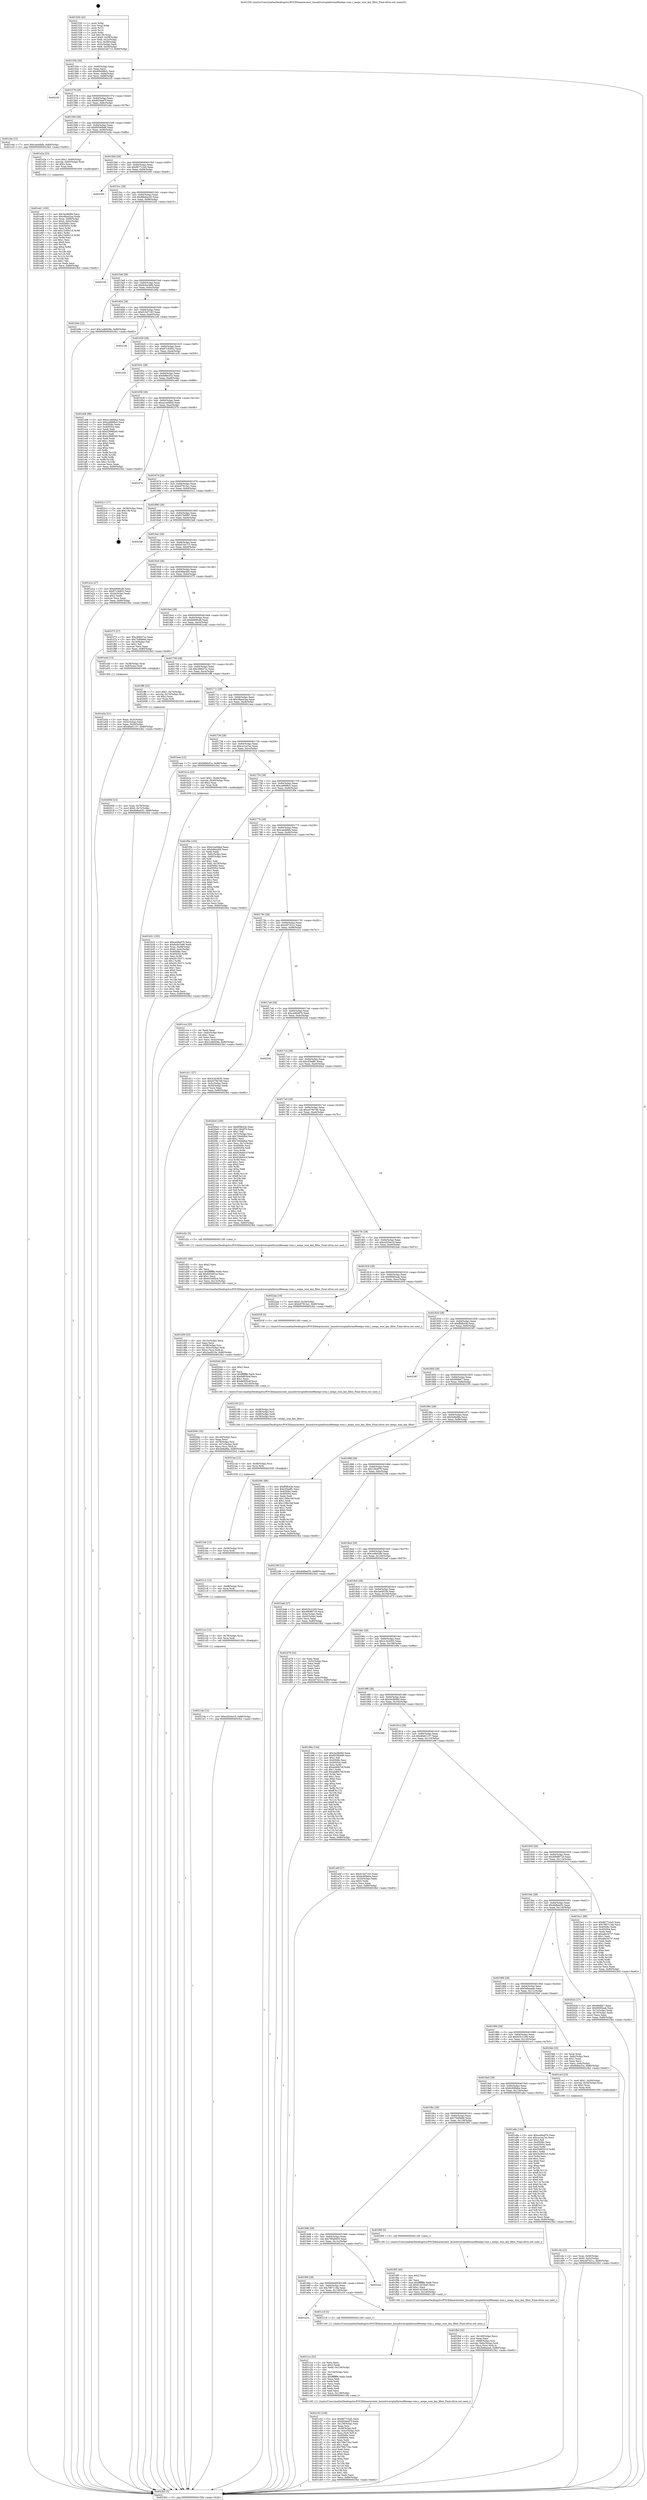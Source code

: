 digraph "0x401530" {
  label = "0x401530 (/mnt/c/Users/mathe/Desktop/tcc/POCII/binaries/extr_linuxdriversplatformx86eeepc-wmi.c_eeepc_wmi_key_filter_Final-ollvm.out::main(0))"
  labelloc = "t"
  node[shape=record]

  Entry [label="",width=0.3,height=0.3,shape=circle,fillcolor=black,style=filled]
  "0x40155b" [label="{
     0x40155b [29]\l
     | [instrs]\l
     &nbsp;&nbsp;0x40155b \<+3\>: mov -0x80(%rbp),%eax\l
     &nbsp;&nbsp;0x40155e \<+2\>: mov %eax,%ecx\l
     &nbsp;&nbsp;0x401560 \<+6\>: sub $0x806489d1,%ecx\l
     &nbsp;&nbsp;0x401566 \<+6\>: mov %eax,-0x84(%rbp)\l
     &nbsp;&nbsp;0x40156c \<+6\>: mov %ecx,-0x88(%rbp)\l
     &nbsp;&nbsp;0x401572 \<+6\>: je 00000000004021f2 \<main+0xcc2\>\l
  }"]
  "0x4021f2" [label="{
     0x4021f2\l
  }", style=dashed]
  "0x401578" [label="{
     0x401578 [28]\l
     | [instrs]\l
     &nbsp;&nbsp;0x401578 \<+5\>: jmp 000000000040157d \<main+0x4d\>\l
     &nbsp;&nbsp;0x40157d \<+6\>: mov -0x84(%rbp),%eax\l
     &nbsp;&nbsp;0x401583 \<+5\>: sub $0x843ded7f,%eax\l
     &nbsp;&nbsp;0x401588 \<+6\>: mov %eax,-0x8c(%rbp)\l
     &nbsp;&nbsp;0x40158e \<+6\>: je 0000000000401cbe \<main+0x78e\>\l
  }"]
  Exit [label="",width=0.3,height=0.3,shape=circle,fillcolor=black,style=filled,peripheries=2]
  "0x401cbe" [label="{
     0x401cbe [12]\l
     | [instrs]\l
     &nbsp;&nbsp;0x401cbe \<+7\>: movl $0xcaeddbfa,-0x80(%rbp)\l
     &nbsp;&nbsp;0x401cc5 \<+5\>: jmp 00000000004023b2 \<main+0xe82\>\l
  }"]
  "0x401594" [label="{
     0x401594 [28]\l
     | [instrs]\l
     &nbsp;&nbsp;0x401594 \<+5\>: jmp 0000000000401599 \<main+0x69\>\l
     &nbsp;&nbsp;0x401599 \<+6\>: mov -0x84(%rbp),%eax\l
     &nbsp;&nbsp;0x40159f \<+5\>: sub $0x85590b66,%eax\l
     &nbsp;&nbsp;0x4015a4 \<+6\>: mov %eax,-0x90(%rbp)\l
     &nbsp;&nbsp;0x4015aa \<+6\>: je 0000000000401e2a \<main+0x8fa\>\l
  }"]
  "0x4021da" [label="{
     0x4021da [12]\l
     | [instrs]\l
     &nbsp;&nbsp;0x4021da \<+7\>: movl $0xe2634e16,-0x80(%rbp)\l
     &nbsp;&nbsp;0x4021e1 \<+5\>: jmp 00000000004023b2 \<main+0xe82\>\l
  }"]
  "0x401e2a" [label="{
     0x401e2a [23]\l
     | [instrs]\l
     &nbsp;&nbsp;0x401e2a \<+7\>: movl $0x1,-0x60(%rbp)\l
     &nbsp;&nbsp;0x401e31 \<+4\>: movslq -0x60(%rbp),%rax\l
     &nbsp;&nbsp;0x401e35 \<+4\>: shl $0x2,%rax\l
     &nbsp;&nbsp;0x401e39 \<+3\>: mov %rax,%rdi\l
     &nbsp;&nbsp;0x401e3c \<+5\>: call 0000000000401050 \<malloc@plt\>\l
     | [calls]\l
     &nbsp;&nbsp;0x401050 \{1\} (unknown)\l
  }"]
  "0x4015b0" [label="{
     0x4015b0 [28]\l
     | [instrs]\l
     &nbsp;&nbsp;0x4015b0 \<+5\>: jmp 00000000004015b5 \<main+0x85\>\l
     &nbsp;&nbsp;0x4015b5 \<+6\>: mov -0x84(%rbp),%eax\l
     &nbsp;&nbsp;0x4015bb \<+5\>: sub $0x8677c2a5,%eax\l
     &nbsp;&nbsp;0x4015c0 \<+6\>: mov %eax,-0x94(%rbp)\l
     &nbsp;&nbsp;0x4015c6 \<+6\>: je 0000000000402300 \<main+0xdd0\>\l
  }"]
  "0x4021ce" [label="{
     0x4021ce [12]\l
     | [instrs]\l
     &nbsp;&nbsp;0x4021ce \<+4\>: mov -0x78(%rbp),%rcx\l
     &nbsp;&nbsp;0x4021d2 \<+3\>: mov %rcx,%rdi\l
     &nbsp;&nbsp;0x4021d5 \<+5\>: call 0000000000401030 \<free@plt\>\l
     | [calls]\l
     &nbsp;&nbsp;0x401030 \{1\} (unknown)\l
  }"]
  "0x402300" [label="{
     0x402300\l
  }", style=dashed]
  "0x4015cc" [label="{
     0x4015cc [28]\l
     | [instrs]\l
     &nbsp;&nbsp;0x4015cc \<+5\>: jmp 00000000004015d1 \<main+0xa1\>\l
     &nbsp;&nbsp;0x4015d1 \<+6\>: mov -0x84(%rbp),%eax\l
     &nbsp;&nbsp;0x4015d7 \<+5\>: sub $0x88e6a235,%eax\l
     &nbsp;&nbsp;0x4015dc \<+6\>: mov %eax,-0x98(%rbp)\l
     &nbsp;&nbsp;0x4015e2 \<+6\>: je 0000000000402245 \<main+0xd15\>\l
  }"]
  "0x4021c2" [label="{
     0x4021c2 [12]\l
     | [instrs]\l
     &nbsp;&nbsp;0x4021c2 \<+4\>: mov -0x68(%rbp),%rcx\l
     &nbsp;&nbsp;0x4021c6 \<+3\>: mov %rcx,%rdi\l
     &nbsp;&nbsp;0x4021c9 \<+5\>: call 0000000000401030 \<free@plt\>\l
     | [calls]\l
     &nbsp;&nbsp;0x401030 \{1\} (unknown)\l
  }"]
  "0x402245" [label="{
     0x402245\l
  }", style=dashed]
  "0x4015e8" [label="{
     0x4015e8 [28]\l
     | [instrs]\l
     &nbsp;&nbsp;0x4015e8 \<+5\>: jmp 00000000004015ed \<main+0xbd\>\l
     &nbsp;&nbsp;0x4015ed \<+6\>: mov -0x84(%rbp),%eax\l
     &nbsp;&nbsp;0x4015f3 \<+5\>: sub $0x8c6a1b86,%eax\l
     &nbsp;&nbsp;0x4015f8 \<+6\>: mov %eax,-0x9c(%rbp)\l
     &nbsp;&nbsp;0x4015fe \<+6\>: je 0000000000401b9a \<main+0x66a\>\l
  }"]
  "0x4021b6" [label="{
     0x4021b6 [12]\l
     | [instrs]\l
     &nbsp;&nbsp;0x4021b6 \<+4\>: mov -0x58(%rbp),%rcx\l
     &nbsp;&nbsp;0x4021ba \<+3\>: mov %rcx,%rdi\l
     &nbsp;&nbsp;0x4021bd \<+5\>: call 0000000000401030 \<free@plt\>\l
     | [calls]\l
     &nbsp;&nbsp;0x401030 \{1\} (unknown)\l
  }"]
  "0x401b9a" [label="{
     0x401b9a [12]\l
     | [instrs]\l
     &nbsp;&nbsp;0x401b9a \<+7\>: movl $0x1e4b028e,-0x80(%rbp)\l
     &nbsp;&nbsp;0x401ba1 \<+5\>: jmp 00000000004023b2 \<main+0xe82\>\l
  }"]
  "0x401604" [label="{
     0x401604 [28]\l
     | [instrs]\l
     &nbsp;&nbsp;0x401604 \<+5\>: jmp 0000000000401609 \<main+0xd9\>\l
     &nbsp;&nbsp;0x401609 \<+6\>: mov -0x84(%rbp),%eax\l
     &nbsp;&nbsp;0x40160f \<+5\>: sub $0x915d7163,%eax\l
     &nbsp;&nbsp;0x401614 \<+6\>: mov %eax,-0xa0(%rbp)\l
     &nbsp;&nbsp;0x40161a \<+6\>: je 00000000004021e6 \<main+0xcb6\>\l
  }"]
  "0x4021aa" [label="{
     0x4021aa [12]\l
     | [instrs]\l
     &nbsp;&nbsp;0x4021aa \<+4\>: mov -0x48(%rbp),%rcx\l
     &nbsp;&nbsp;0x4021ae \<+3\>: mov %rcx,%rdi\l
     &nbsp;&nbsp;0x4021b1 \<+5\>: call 0000000000401030 \<free@plt\>\l
     | [calls]\l
     &nbsp;&nbsp;0x401030 \{1\} (unknown)\l
  }"]
  "0x4021e6" [label="{
     0x4021e6\l
  }", style=dashed]
  "0x401620" [label="{
     0x401620 [28]\l
     | [instrs]\l
     &nbsp;&nbsp;0x401620 \<+5\>: jmp 0000000000401625 \<main+0xf5\>\l
     &nbsp;&nbsp;0x401625 \<+6\>: mov -0x84(%rbp),%eax\l
     &nbsp;&nbsp;0x40162b \<+5\>: sub $0x97c3b852,%eax\l
     &nbsp;&nbsp;0x401630 \<+6\>: mov %eax,-0xa4(%rbp)\l
     &nbsp;&nbsp;0x401636 \<+6\>: je 0000000000401a35 \<main+0x505\>\l
  }"]
  "0x40206c" [label="{
     0x40206c [32]\l
     | [instrs]\l
     &nbsp;&nbsp;0x40206c \<+6\>: mov -0x144(%rbp),%ecx\l
     &nbsp;&nbsp;0x402072 \<+3\>: imul %eax,%ecx\l
     &nbsp;&nbsp;0x402075 \<+4\>: mov -0x78(%rbp),%rsi\l
     &nbsp;&nbsp;0x402079 \<+4\>: movslq -0x7c(%rbp),%rdi\l
     &nbsp;&nbsp;0x40207d \<+3\>: mov %ecx,(%rsi,%rdi,4)\l
     &nbsp;&nbsp;0x402080 \<+7\>: movl $0x5e8a98a,-0x80(%rbp)\l
     &nbsp;&nbsp;0x402087 \<+5\>: jmp 00000000004023b2 \<main+0xe82\>\l
  }"]
  "0x401a35" [label="{
     0x401a35\l
  }", style=dashed]
  "0x40163c" [label="{
     0x40163c [28]\l
     | [instrs]\l
     &nbsp;&nbsp;0x40163c \<+5\>: jmp 0000000000401641 \<main+0x111\>\l
     &nbsp;&nbsp;0x401641 \<+6\>: mov -0x84(%rbp),%eax\l
     &nbsp;&nbsp;0x401647 \<+5\>: sub $0x9d9ecf1e,%eax\l
     &nbsp;&nbsp;0x40164c \<+6\>: mov %eax,-0xa8(%rbp)\l
     &nbsp;&nbsp;0x401652 \<+6\>: je 0000000000401eb6 \<main+0x986\>\l
  }"]
  "0x402044" [label="{
     0x402044 [40]\l
     | [instrs]\l
     &nbsp;&nbsp;0x402044 \<+5\>: mov $0x2,%ecx\l
     &nbsp;&nbsp;0x402049 \<+1\>: cltd\l
     &nbsp;&nbsp;0x40204a \<+2\>: idiv %ecx\l
     &nbsp;&nbsp;0x40204c \<+6\>: imul $0xfffffffe,%edx,%ecx\l
     &nbsp;&nbsp;0x402052 \<+6\>: sub $0x9ef05b4f,%ecx\l
     &nbsp;&nbsp;0x402058 \<+3\>: add $0x1,%ecx\l
     &nbsp;&nbsp;0x40205b \<+6\>: add $0x9ef05b4f,%ecx\l
     &nbsp;&nbsp;0x402061 \<+6\>: mov %ecx,-0x144(%rbp)\l
     &nbsp;&nbsp;0x402067 \<+5\>: call 0000000000401160 \<next_i\>\l
     | [calls]\l
     &nbsp;&nbsp;0x401160 \{1\} (/mnt/c/Users/mathe/Desktop/tcc/POCII/binaries/extr_linuxdriversplatformx86eeepc-wmi.c_eeepc_wmi_key_filter_Final-ollvm.out::next_i)\l
  }"]
  "0x401eb6" [label="{
     0x401eb6 [88]\l
     | [instrs]\l
     &nbsp;&nbsp;0x401eb6 \<+5\>: mov $0xa1ee0bbd,%eax\l
     &nbsp;&nbsp;0x401ebb \<+5\>: mov $0xca6688c5,%ecx\l
     &nbsp;&nbsp;0x401ec0 \<+7\>: mov 0x40506c,%edx\l
     &nbsp;&nbsp;0x401ec7 \<+7\>: mov 0x405054,%esi\l
     &nbsp;&nbsp;0x401ece \<+2\>: mov %edx,%edi\l
     &nbsp;&nbsp;0x401ed0 \<+6\>: sub $0x428985d0,%edi\l
     &nbsp;&nbsp;0x401ed6 \<+3\>: sub $0x1,%edi\l
     &nbsp;&nbsp;0x401ed9 \<+6\>: add $0x428985d0,%edi\l
     &nbsp;&nbsp;0x401edf \<+3\>: imul %edi,%edx\l
     &nbsp;&nbsp;0x401ee2 \<+3\>: and $0x1,%edx\l
     &nbsp;&nbsp;0x401ee5 \<+3\>: cmp $0x0,%edx\l
     &nbsp;&nbsp;0x401ee8 \<+4\>: sete %r8b\l
     &nbsp;&nbsp;0x401eec \<+3\>: cmp $0xa,%esi\l
     &nbsp;&nbsp;0x401eef \<+4\>: setl %r9b\l
     &nbsp;&nbsp;0x401ef3 \<+3\>: mov %r8b,%r10b\l
     &nbsp;&nbsp;0x401ef6 \<+3\>: and %r9b,%r10b\l
     &nbsp;&nbsp;0x401ef9 \<+3\>: xor %r9b,%r8b\l
     &nbsp;&nbsp;0x401efc \<+3\>: or %r8b,%r10b\l
     &nbsp;&nbsp;0x401eff \<+4\>: test $0x1,%r10b\l
     &nbsp;&nbsp;0x401f03 \<+3\>: cmovne %ecx,%eax\l
     &nbsp;&nbsp;0x401f06 \<+3\>: mov %eax,-0x80(%rbp)\l
     &nbsp;&nbsp;0x401f09 \<+5\>: jmp 00000000004023b2 \<main+0xe82\>\l
  }"]
  "0x401658" [label="{
     0x401658 [28]\l
     | [instrs]\l
     &nbsp;&nbsp;0x401658 \<+5\>: jmp 000000000040165d \<main+0x12d\>\l
     &nbsp;&nbsp;0x40165d \<+6\>: mov -0x84(%rbp),%eax\l
     &nbsp;&nbsp;0x401663 \<+5\>: sub $0xa1ee0bbd,%eax\l
     &nbsp;&nbsp;0x401668 \<+6\>: mov %eax,-0xac(%rbp)\l
     &nbsp;&nbsp;0x40166e \<+6\>: je 000000000040237b \<main+0xe4b\>\l
  }"]
  "0x40200d" [label="{
     0x40200d [23]\l
     | [instrs]\l
     &nbsp;&nbsp;0x40200d \<+4\>: mov %rax,-0x78(%rbp)\l
     &nbsp;&nbsp;0x402011 \<+7\>: movl $0x0,-0x7c(%rbp)\l
     &nbsp;&nbsp;0x402018 \<+7\>: movl $0x4bfbed32,-0x80(%rbp)\l
     &nbsp;&nbsp;0x40201f \<+5\>: jmp 00000000004023b2 \<main+0xe82\>\l
  }"]
  "0x40237b" [label="{
     0x40237b\l
  }", style=dashed]
  "0x401674" [label="{
     0x401674 [28]\l
     | [instrs]\l
     &nbsp;&nbsp;0x401674 \<+5\>: jmp 0000000000401679 \<main+0x149\>\l
     &nbsp;&nbsp;0x401679 \<+6\>: mov -0x84(%rbp),%eax\l
     &nbsp;&nbsp;0x40167f \<+5\>: sub $0xb07912a1,%eax\l
     &nbsp;&nbsp;0x401684 \<+6\>: mov %eax,-0xb0(%rbp)\l
     &nbsp;&nbsp;0x40168a \<+6\>: je 00000000004022c1 \<main+0xd91\>\l
  }"]
  "0x401fbd" [label="{
     0x401fbd [32]\l
     | [instrs]\l
     &nbsp;&nbsp;0x401fbd \<+6\>: mov -0x140(%rbp),%ecx\l
     &nbsp;&nbsp;0x401fc3 \<+3\>: imul %eax,%ecx\l
     &nbsp;&nbsp;0x401fc6 \<+4\>: mov -0x68(%rbp),%rsi\l
     &nbsp;&nbsp;0x401fca \<+4\>: movslq -0x6c(%rbp),%rdi\l
     &nbsp;&nbsp;0x401fce \<+3\>: mov %ecx,(%rsi,%rdi,4)\l
     &nbsp;&nbsp;0x401fd1 \<+7\>: movl $0x5e8eaaab,-0x80(%rbp)\l
     &nbsp;&nbsp;0x401fd8 \<+5\>: jmp 00000000004023b2 \<main+0xe82\>\l
  }"]
  "0x4022c1" [label="{
     0x4022c1 [17]\l
     | [instrs]\l
     &nbsp;&nbsp;0x4022c1 \<+3\>: mov -0x28(%rbp),%eax\l
     &nbsp;&nbsp;0x4022c4 \<+7\>: add $0x138,%rsp\l
     &nbsp;&nbsp;0x4022cb \<+1\>: pop %rbx\l
     &nbsp;&nbsp;0x4022cc \<+2\>: pop %r14\l
     &nbsp;&nbsp;0x4022ce \<+2\>: pop %r15\l
     &nbsp;&nbsp;0x4022d0 \<+1\>: pop %rbp\l
     &nbsp;&nbsp;0x4022d1 \<+1\>: ret\l
  }"]
  "0x401690" [label="{
     0x401690 [28]\l
     | [instrs]\l
     &nbsp;&nbsp;0x401690 \<+5\>: jmp 0000000000401695 \<main+0x165\>\l
     &nbsp;&nbsp;0x401695 \<+6\>: mov -0x84(%rbp),%eax\l
     &nbsp;&nbsp;0x40169b \<+5\>: sub $0xb27b8997,%eax\l
     &nbsp;&nbsp;0x4016a0 \<+6\>: mov %eax,-0xb4(%rbp)\l
     &nbsp;&nbsp;0x4016a6 \<+6\>: je 00000000004023a6 \<main+0xe76\>\l
  }"]
  "0x401f95" [label="{
     0x401f95 [40]\l
     | [instrs]\l
     &nbsp;&nbsp;0x401f95 \<+5\>: mov $0x2,%ecx\l
     &nbsp;&nbsp;0x401f9a \<+1\>: cltd\l
     &nbsp;&nbsp;0x401f9b \<+2\>: idiv %ecx\l
     &nbsp;&nbsp;0x401f9d \<+6\>: imul $0xfffffffe,%edx,%ecx\l
     &nbsp;&nbsp;0x401fa3 \<+6\>: sub $0x61453b45,%ecx\l
     &nbsp;&nbsp;0x401fa9 \<+3\>: add $0x1,%ecx\l
     &nbsp;&nbsp;0x401fac \<+6\>: add $0x61453b45,%ecx\l
     &nbsp;&nbsp;0x401fb2 \<+6\>: mov %ecx,-0x140(%rbp)\l
     &nbsp;&nbsp;0x401fb8 \<+5\>: call 0000000000401160 \<next_i\>\l
     | [calls]\l
     &nbsp;&nbsp;0x401160 \{1\} (/mnt/c/Users/mathe/Desktop/tcc/POCII/binaries/extr_linuxdriversplatformx86eeepc-wmi.c_eeepc_wmi_key_filter_Final-ollvm.out::next_i)\l
  }"]
  "0x4023a6" [label="{
     0x4023a6\l
  }", style=dashed]
  "0x4016ac" [label="{
     0x4016ac [28]\l
     | [instrs]\l
     &nbsp;&nbsp;0x4016ac \<+5\>: jmp 00000000004016b1 \<main+0x181\>\l
     &nbsp;&nbsp;0x4016b1 \<+6\>: mov -0x84(%rbp),%eax\l
     &nbsp;&nbsp;0x4016b7 \<+5\>: sub $0xb41be715,%eax\l
     &nbsp;&nbsp;0x4016bc \<+6\>: mov %eax,-0xb8(%rbp)\l
     &nbsp;&nbsp;0x4016c2 \<+6\>: je 0000000000401a1a \<main+0x4ea\>\l
  }"]
  "0x401e41" [label="{
     0x401e41 [105]\l
     | [instrs]\l
     &nbsp;&nbsp;0x401e41 \<+5\>: mov $0x3ecfb08d,%ecx\l
     &nbsp;&nbsp;0x401e46 \<+5\>: mov $0xc6ba42aa,%edx\l
     &nbsp;&nbsp;0x401e4b \<+4\>: mov %rax,-0x68(%rbp)\l
     &nbsp;&nbsp;0x401e4f \<+7\>: movl $0x0,-0x6c(%rbp)\l
     &nbsp;&nbsp;0x401e56 \<+7\>: mov 0x40506c,%esi\l
     &nbsp;&nbsp;0x401e5d \<+8\>: mov 0x405054,%r8d\l
     &nbsp;&nbsp;0x401e65 \<+3\>: mov %esi,%r9d\l
     &nbsp;&nbsp;0x401e68 \<+7\>: add $0x12400c1d,%r9d\l
     &nbsp;&nbsp;0x401e6f \<+4\>: sub $0x1,%r9d\l
     &nbsp;&nbsp;0x401e73 \<+7\>: sub $0x12400c1d,%r9d\l
     &nbsp;&nbsp;0x401e7a \<+4\>: imul %r9d,%esi\l
     &nbsp;&nbsp;0x401e7e \<+3\>: and $0x1,%esi\l
     &nbsp;&nbsp;0x401e81 \<+3\>: cmp $0x0,%esi\l
     &nbsp;&nbsp;0x401e84 \<+4\>: sete %r10b\l
     &nbsp;&nbsp;0x401e88 \<+4\>: cmp $0xa,%r8d\l
     &nbsp;&nbsp;0x401e8c \<+4\>: setl %r11b\l
     &nbsp;&nbsp;0x401e90 \<+3\>: mov %r10b,%bl\l
     &nbsp;&nbsp;0x401e93 \<+3\>: and %r11b,%bl\l
     &nbsp;&nbsp;0x401e96 \<+3\>: xor %r11b,%r10b\l
     &nbsp;&nbsp;0x401e99 \<+3\>: or %r10b,%bl\l
     &nbsp;&nbsp;0x401e9c \<+3\>: test $0x1,%bl\l
     &nbsp;&nbsp;0x401e9f \<+3\>: cmovne %edx,%ecx\l
     &nbsp;&nbsp;0x401ea2 \<+3\>: mov %ecx,-0x80(%rbp)\l
     &nbsp;&nbsp;0x401ea5 \<+5\>: jmp 00000000004023b2 \<main+0xe82\>\l
  }"]
  "0x401a1a" [label="{
     0x401a1a [27]\l
     | [instrs]\l
     &nbsp;&nbsp;0x401a1a \<+5\>: mov $0xbb69fcd6,%eax\l
     &nbsp;&nbsp;0x401a1f \<+5\>: mov $0x97c3b852,%ecx\l
     &nbsp;&nbsp;0x401a24 \<+3\>: mov -0x24(%rbp),%edx\l
     &nbsp;&nbsp;0x401a27 \<+3\>: cmp $0x2,%edx\l
     &nbsp;&nbsp;0x401a2a \<+3\>: cmovne %ecx,%eax\l
     &nbsp;&nbsp;0x401a2d \<+3\>: mov %eax,-0x80(%rbp)\l
     &nbsp;&nbsp;0x401a30 \<+5\>: jmp 00000000004023b2 \<main+0xe82\>\l
  }"]
  "0x4016c8" [label="{
     0x4016c8 [28]\l
     | [instrs]\l
     &nbsp;&nbsp;0x4016c8 \<+5\>: jmp 00000000004016cd \<main+0x19d\>\l
     &nbsp;&nbsp;0x4016cd \<+6\>: mov -0x84(%rbp),%eax\l
     &nbsp;&nbsp;0x4016d3 \<+5\>: sub $0xb48acbf2,%eax\l
     &nbsp;&nbsp;0x4016d8 \<+6\>: mov %eax,-0xbc(%rbp)\l
     &nbsp;&nbsp;0x4016de \<+6\>: je 0000000000401f75 \<main+0xa45\>\l
  }"]
  "0x4023b2" [label="{
     0x4023b2 [5]\l
     | [instrs]\l
     &nbsp;&nbsp;0x4023b2 \<+5\>: jmp 000000000040155b \<main+0x2b\>\l
  }"]
  "0x401530" [label="{
     0x401530 [43]\l
     | [instrs]\l
     &nbsp;&nbsp;0x401530 \<+1\>: push %rbp\l
     &nbsp;&nbsp;0x401531 \<+3\>: mov %rsp,%rbp\l
     &nbsp;&nbsp;0x401534 \<+2\>: push %r15\l
     &nbsp;&nbsp;0x401536 \<+2\>: push %r14\l
     &nbsp;&nbsp;0x401538 \<+1\>: push %rbx\l
     &nbsp;&nbsp;0x401539 \<+7\>: sub $0x138,%rsp\l
     &nbsp;&nbsp;0x401540 \<+7\>: movl $0x0,-0x28(%rbp)\l
     &nbsp;&nbsp;0x401547 \<+3\>: mov %edi,-0x2c(%rbp)\l
     &nbsp;&nbsp;0x40154a \<+4\>: mov %rsi,-0x38(%rbp)\l
     &nbsp;&nbsp;0x40154e \<+3\>: mov -0x2c(%rbp),%edi\l
     &nbsp;&nbsp;0x401551 \<+3\>: mov %edi,-0x24(%rbp)\l
     &nbsp;&nbsp;0x401554 \<+7\>: movl $0xb41be715,-0x80(%rbp)\l
  }"]
  "0x401d59" [label="{
     0x401d59 [32]\l
     | [instrs]\l
     &nbsp;&nbsp;0x401d59 \<+6\>: mov -0x13c(%rbp),%ecx\l
     &nbsp;&nbsp;0x401d5f \<+3\>: imul %eax,%ecx\l
     &nbsp;&nbsp;0x401d62 \<+4\>: mov -0x58(%rbp),%rsi\l
     &nbsp;&nbsp;0x401d66 \<+4\>: movslq -0x5c(%rbp),%rdi\l
     &nbsp;&nbsp;0x401d6a \<+3\>: mov %ecx,(%rsi,%rdi,4)\l
     &nbsp;&nbsp;0x401d6d \<+7\>: movl $0x2ae0f10b,-0x80(%rbp)\l
     &nbsp;&nbsp;0x401d74 \<+5\>: jmp 00000000004023b2 \<main+0xe82\>\l
  }"]
  "0x401f75" [label="{
     0x401f75 [27]\l
     | [instrs]\l
     &nbsp;&nbsp;0x401f75 \<+5\>: mov $0xc60647cc,%eax\l
     &nbsp;&nbsp;0x401f7a \<+5\>: mov $0x75df4666,%ecx\l
     &nbsp;&nbsp;0x401f7f \<+3\>: mov -0x19(%rbp),%dl\l
     &nbsp;&nbsp;0x401f82 \<+3\>: test $0x1,%dl\l
     &nbsp;&nbsp;0x401f85 \<+3\>: cmovne %ecx,%eax\l
     &nbsp;&nbsp;0x401f88 \<+3\>: mov %eax,-0x80(%rbp)\l
     &nbsp;&nbsp;0x401f8b \<+5\>: jmp 00000000004023b2 \<main+0xe82\>\l
  }"]
  "0x4016e4" [label="{
     0x4016e4 [28]\l
     | [instrs]\l
     &nbsp;&nbsp;0x4016e4 \<+5\>: jmp 00000000004016e9 \<main+0x1b9\>\l
     &nbsp;&nbsp;0x4016e9 \<+6\>: mov -0x84(%rbp),%eax\l
     &nbsp;&nbsp;0x4016ef \<+5\>: sub $0xbb69fcd6,%eax\l
     &nbsp;&nbsp;0x4016f4 \<+6\>: mov %eax,-0xc0(%rbp)\l
     &nbsp;&nbsp;0x4016fa \<+6\>: je 0000000000401a4d \<main+0x51d\>\l
  }"]
  "0x401d31" [label="{
     0x401d31 [40]\l
     | [instrs]\l
     &nbsp;&nbsp;0x401d31 \<+5\>: mov $0x2,%ecx\l
     &nbsp;&nbsp;0x401d36 \<+1\>: cltd\l
     &nbsp;&nbsp;0x401d37 \<+2\>: idiv %ecx\l
     &nbsp;&nbsp;0x401d39 \<+6\>: imul $0xfffffffe,%edx,%ecx\l
     &nbsp;&nbsp;0x401d3f \<+6\>: add $0x645485ce,%ecx\l
     &nbsp;&nbsp;0x401d45 \<+3\>: add $0x1,%ecx\l
     &nbsp;&nbsp;0x401d48 \<+6\>: sub $0x645485ce,%ecx\l
     &nbsp;&nbsp;0x401d4e \<+6\>: mov %ecx,-0x13c(%rbp)\l
     &nbsp;&nbsp;0x401d54 \<+5\>: call 0000000000401160 \<next_i\>\l
     | [calls]\l
     &nbsp;&nbsp;0x401160 \{1\} (/mnt/c/Users/mathe/Desktop/tcc/POCII/binaries/extr_linuxdriversplatformx86eeepc-wmi.c_eeepc_wmi_key_filter_Final-ollvm.out::next_i)\l
  }"]
  "0x401a4d" [label="{
     0x401a4d [13]\l
     | [instrs]\l
     &nbsp;&nbsp;0x401a4d \<+4\>: mov -0x38(%rbp),%rax\l
     &nbsp;&nbsp;0x401a51 \<+4\>: mov 0x8(%rax),%rdi\l
     &nbsp;&nbsp;0x401a55 \<+5\>: call 0000000000401060 \<atoi@plt\>\l
     | [calls]\l
     &nbsp;&nbsp;0x401060 \{1\} (unknown)\l
  }"]
  "0x401700" [label="{
     0x401700 [28]\l
     | [instrs]\l
     &nbsp;&nbsp;0x401700 \<+5\>: jmp 0000000000401705 \<main+0x1d5\>\l
     &nbsp;&nbsp;0x401705 \<+6\>: mov -0x84(%rbp),%eax\l
     &nbsp;&nbsp;0x40170b \<+5\>: sub $0xc60647cc,%eax\l
     &nbsp;&nbsp;0x401710 \<+6\>: mov %eax,-0xc4(%rbp)\l
     &nbsp;&nbsp;0x401716 \<+6\>: je 0000000000401ff6 \<main+0xac6\>\l
  }"]
  "0x401a5a" [label="{
     0x401a5a [21]\l
     | [instrs]\l
     &nbsp;&nbsp;0x401a5a \<+3\>: mov %eax,-0x3c(%rbp)\l
     &nbsp;&nbsp;0x401a5d \<+3\>: mov -0x3c(%rbp),%eax\l
     &nbsp;&nbsp;0x401a60 \<+3\>: mov %eax,-0x20(%rbp)\l
     &nbsp;&nbsp;0x401a63 \<+7\>: movl $0x46a61137,-0x80(%rbp)\l
     &nbsp;&nbsp;0x401a6a \<+5\>: jmp 00000000004023b2 \<main+0xe82\>\l
  }"]
  "0x401cfa" [label="{
     0x401cfa [23]\l
     | [instrs]\l
     &nbsp;&nbsp;0x401cfa \<+4\>: mov %rax,-0x58(%rbp)\l
     &nbsp;&nbsp;0x401cfe \<+7\>: movl $0x0,-0x5c(%rbp)\l
     &nbsp;&nbsp;0x401d05 \<+7\>: movl $0xcbf7421c,-0x80(%rbp)\l
     &nbsp;&nbsp;0x401d0c \<+5\>: jmp 00000000004023b2 \<main+0xe82\>\l
  }"]
  "0x401ff6" [label="{
     0x401ff6 [23]\l
     | [instrs]\l
     &nbsp;&nbsp;0x401ff6 \<+7\>: movl $0x1,-0x70(%rbp)\l
     &nbsp;&nbsp;0x401ffd \<+4\>: movslq -0x70(%rbp),%rax\l
     &nbsp;&nbsp;0x402001 \<+4\>: shl $0x2,%rax\l
     &nbsp;&nbsp;0x402005 \<+3\>: mov %rax,%rdi\l
     &nbsp;&nbsp;0x402008 \<+5\>: call 0000000000401050 \<malloc@plt\>\l
     | [calls]\l
     &nbsp;&nbsp;0x401050 \{1\} (unknown)\l
  }"]
  "0x40171c" [label="{
     0x40171c [28]\l
     | [instrs]\l
     &nbsp;&nbsp;0x40171c \<+5\>: jmp 0000000000401721 \<main+0x1f1\>\l
     &nbsp;&nbsp;0x401721 \<+6\>: mov -0x84(%rbp),%eax\l
     &nbsp;&nbsp;0x401727 \<+5\>: sub $0xc6ba42aa,%eax\l
     &nbsp;&nbsp;0x40172c \<+6\>: mov %eax,-0xc8(%rbp)\l
     &nbsp;&nbsp;0x401732 \<+6\>: je 0000000000401eaa \<main+0x97a\>\l
  }"]
  "0x401c52" [label="{
     0x401c52 [108]\l
     | [instrs]\l
     &nbsp;&nbsp;0x401c52 \<+5\>: mov $0x8677c2a5,%ecx\l
     &nbsp;&nbsp;0x401c57 \<+5\>: mov $0x843ded7f,%edx\l
     &nbsp;&nbsp;0x401c5c \<+6\>: mov -0x138(%rbp),%esi\l
     &nbsp;&nbsp;0x401c62 \<+3\>: imul %eax,%esi\l
     &nbsp;&nbsp;0x401c65 \<+4\>: mov -0x48(%rbp),%r8\l
     &nbsp;&nbsp;0x401c69 \<+4\>: movslq -0x4c(%rbp),%r9\l
     &nbsp;&nbsp;0x401c6d \<+4\>: mov %esi,(%r8,%r9,4)\l
     &nbsp;&nbsp;0x401c71 \<+7\>: mov 0x40506c,%eax\l
     &nbsp;&nbsp;0x401c78 \<+7\>: mov 0x405054,%esi\l
     &nbsp;&nbsp;0x401c7f \<+2\>: mov %eax,%edi\l
     &nbsp;&nbsp;0x401c81 \<+6\>: add $0x799c734c,%edi\l
     &nbsp;&nbsp;0x401c87 \<+3\>: sub $0x1,%edi\l
     &nbsp;&nbsp;0x401c8a \<+6\>: sub $0x799c734c,%edi\l
     &nbsp;&nbsp;0x401c90 \<+3\>: imul %edi,%eax\l
     &nbsp;&nbsp;0x401c93 \<+3\>: and $0x1,%eax\l
     &nbsp;&nbsp;0x401c96 \<+3\>: cmp $0x0,%eax\l
     &nbsp;&nbsp;0x401c99 \<+4\>: sete %r10b\l
     &nbsp;&nbsp;0x401c9d \<+3\>: cmp $0xa,%esi\l
     &nbsp;&nbsp;0x401ca0 \<+4\>: setl %r11b\l
     &nbsp;&nbsp;0x401ca4 \<+3\>: mov %r10b,%bl\l
     &nbsp;&nbsp;0x401ca7 \<+3\>: and %r11b,%bl\l
     &nbsp;&nbsp;0x401caa \<+3\>: xor %r11b,%r10b\l
     &nbsp;&nbsp;0x401cad \<+3\>: or %r10b,%bl\l
     &nbsp;&nbsp;0x401cb0 \<+3\>: test $0x1,%bl\l
     &nbsp;&nbsp;0x401cb3 \<+3\>: cmovne %edx,%ecx\l
     &nbsp;&nbsp;0x401cb6 \<+3\>: mov %ecx,-0x80(%rbp)\l
     &nbsp;&nbsp;0x401cb9 \<+5\>: jmp 00000000004023b2 \<main+0xe82\>\l
  }"]
  "0x401eaa" [label="{
     0x401eaa [12]\l
     | [instrs]\l
     &nbsp;&nbsp;0x401eaa \<+7\>: movl $0x9d9ecf1e,-0x80(%rbp)\l
     &nbsp;&nbsp;0x401eb1 \<+5\>: jmp 00000000004023b2 \<main+0xe82\>\l
  }"]
  "0x401738" [label="{
     0x401738 [28]\l
     | [instrs]\l
     &nbsp;&nbsp;0x401738 \<+5\>: jmp 000000000040173d \<main+0x20d\>\l
     &nbsp;&nbsp;0x40173d \<+6\>: mov -0x84(%rbp),%eax\l
     &nbsp;&nbsp;0x401743 \<+5\>: sub $0xca1ea7ac,%eax\l
     &nbsp;&nbsp;0x401748 \<+6\>: mov %eax,-0xcc(%rbp)\l
     &nbsp;&nbsp;0x40174e \<+6\>: je 0000000000401b1a \<main+0x5ea\>\l
  }"]
  "0x401c1e" [label="{
     0x401c1e [52]\l
     | [instrs]\l
     &nbsp;&nbsp;0x401c1e \<+2\>: xor %ecx,%ecx\l
     &nbsp;&nbsp;0x401c20 \<+5\>: mov $0x2,%edx\l
     &nbsp;&nbsp;0x401c25 \<+6\>: mov %edx,-0x134(%rbp)\l
     &nbsp;&nbsp;0x401c2b \<+1\>: cltd\l
     &nbsp;&nbsp;0x401c2c \<+6\>: mov -0x134(%rbp),%esi\l
     &nbsp;&nbsp;0x401c32 \<+2\>: idiv %esi\l
     &nbsp;&nbsp;0x401c34 \<+6\>: imul $0xfffffffe,%edx,%edx\l
     &nbsp;&nbsp;0x401c3a \<+2\>: mov %ecx,%edi\l
     &nbsp;&nbsp;0x401c3c \<+2\>: sub %edx,%edi\l
     &nbsp;&nbsp;0x401c3e \<+2\>: mov %ecx,%edx\l
     &nbsp;&nbsp;0x401c40 \<+3\>: sub $0x1,%edx\l
     &nbsp;&nbsp;0x401c43 \<+2\>: add %edx,%edi\l
     &nbsp;&nbsp;0x401c45 \<+2\>: sub %edi,%ecx\l
     &nbsp;&nbsp;0x401c47 \<+6\>: mov %ecx,-0x138(%rbp)\l
     &nbsp;&nbsp;0x401c4d \<+5\>: call 0000000000401160 \<next_i\>\l
     | [calls]\l
     &nbsp;&nbsp;0x401160 \{1\} (/mnt/c/Users/mathe/Desktop/tcc/POCII/binaries/extr_linuxdriversplatformx86eeepc-wmi.c_eeepc_wmi_key_filter_Final-ollvm.out::next_i)\l
  }"]
  "0x401b1a" [label="{
     0x401b1a [23]\l
     | [instrs]\l
     &nbsp;&nbsp;0x401b1a \<+7\>: movl $0x1,-0x40(%rbp)\l
     &nbsp;&nbsp;0x401b21 \<+4\>: movslq -0x40(%rbp),%rax\l
     &nbsp;&nbsp;0x401b25 \<+4\>: shl $0x2,%rax\l
     &nbsp;&nbsp;0x401b29 \<+3\>: mov %rax,%rdi\l
     &nbsp;&nbsp;0x401b2c \<+5\>: call 0000000000401050 \<malloc@plt\>\l
     | [calls]\l
     &nbsp;&nbsp;0x401050 \{1\} (unknown)\l
  }"]
  "0x401754" [label="{
     0x401754 [28]\l
     | [instrs]\l
     &nbsp;&nbsp;0x401754 \<+5\>: jmp 0000000000401759 \<main+0x229\>\l
     &nbsp;&nbsp;0x401759 \<+6\>: mov -0x84(%rbp),%eax\l
     &nbsp;&nbsp;0x40175f \<+5\>: sub $0xca6688c5,%eax\l
     &nbsp;&nbsp;0x401764 \<+6\>: mov %eax,-0xd0(%rbp)\l
     &nbsp;&nbsp;0x40176a \<+6\>: je 0000000000401f0e \<main+0x9de\>\l
  }"]
  "0x401a10" [label="{
     0x401a10\l
  }", style=dashed]
  "0x401f0e" [label="{
     0x401f0e [103]\l
     | [instrs]\l
     &nbsp;&nbsp;0x401f0e \<+5\>: mov $0xa1ee0bbd,%eax\l
     &nbsp;&nbsp;0x401f13 \<+5\>: mov $0xb48acbf2,%ecx\l
     &nbsp;&nbsp;0x401f18 \<+2\>: xor %edx,%edx\l
     &nbsp;&nbsp;0x401f1a \<+3\>: mov -0x6c(%rbp),%esi\l
     &nbsp;&nbsp;0x401f1d \<+3\>: cmp -0x60(%rbp),%esi\l
     &nbsp;&nbsp;0x401f20 \<+4\>: setl %dil\l
     &nbsp;&nbsp;0x401f24 \<+4\>: and $0x1,%dil\l
     &nbsp;&nbsp;0x401f28 \<+4\>: mov %dil,-0x19(%rbp)\l
     &nbsp;&nbsp;0x401f2c \<+7\>: mov 0x40506c,%esi\l
     &nbsp;&nbsp;0x401f33 \<+8\>: mov 0x405054,%r8d\l
     &nbsp;&nbsp;0x401f3b \<+3\>: sub $0x1,%edx\l
     &nbsp;&nbsp;0x401f3e \<+3\>: mov %esi,%r9d\l
     &nbsp;&nbsp;0x401f41 \<+3\>: add %edx,%r9d\l
     &nbsp;&nbsp;0x401f44 \<+4\>: imul %r9d,%esi\l
     &nbsp;&nbsp;0x401f48 \<+3\>: and $0x1,%esi\l
     &nbsp;&nbsp;0x401f4b \<+3\>: cmp $0x0,%esi\l
     &nbsp;&nbsp;0x401f4e \<+4\>: sete %dil\l
     &nbsp;&nbsp;0x401f52 \<+4\>: cmp $0xa,%r8d\l
     &nbsp;&nbsp;0x401f56 \<+4\>: setl %r10b\l
     &nbsp;&nbsp;0x401f5a \<+3\>: mov %dil,%r11b\l
     &nbsp;&nbsp;0x401f5d \<+3\>: and %r10b,%r11b\l
     &nbsp;&nbsp;0x401f60 \<+3\>: xor %r10b,%dil\l
     &nbsp;&nbsp;0x401f63 \<+3\>: or %dil,%r11b\l
     &nbsp;&nbsp;0x401f66 \<+4\>: test $0x1,%r11b\l
     &nbsp;&nbsp;0x401f6a \<+3\>: cmovne %ecx,%eax\l
     &nbsp;&nbsp;0x401f6d \<+3\>: mov %eax,-0x80(%rbp)\l
     &nbsp;&nbsp;0x401f70 \<+5\>: jmp 00000000004023b2 \<main+0xe82\>\l
  }"]
  "0x401770" [label="{
     0x401770 [28]\l
     | [instrs]\l
     &nbsp;&nbsp;0x401770 \<+5\>: jmp 0000000000401775 \<main+0x245\>\l
     &nbsp;&nbsp;0x401775 \<+6\>: mov -0x84(%rbp),%eax\l
     &nbsp;&nbsp;0x40177b \<+5\>: sub $0xcaeddbfa,%eax\l
     &nbsp;&nbsp;0x401780 \<+6\>: mov %eax,-0xd4(%rbp)\l
     &nbsp;&nbsp;0x401786 \<+6\>: je 0000000000401cca \<main+0x79a\>\l
  }"]
  "0x401c19" [label="{
     0x401c19 [5]\l
     | [instrs]\l
     &nbsp;&nbsp;0x401c19 \<+5\>: call 0000000000401160 \<next_i\>\l
     | [calls]\l
     &nbsp;&nbsp;0x401160 \{1\} (/mnt/c/Users/mathe/Desktop/tcc/POCII/binaries/extr_linuxdriversplatformx86eeepc-wmi.c_eeepc_wmi_key_filter_Final-ollvm.out::next_i)\l
  }"]
  "0x401cca" [label="{
     0x401cca [25]\l
     | [instrs]\l
     &nbsp;&nbsp;0x401cca \<+2\>: xor %eax,%eax\l
     &nbsp;&nbsp;0x401ccc \<+3\>: mov -0x4c(%rbp),%ecx\l
     &nbsp;&nbsp;0x401ccf \<+3\>: sub $0x1,%eax\l
     &nbsp;&nbsp;0x401cd2 \<+2\>: sub %eax,%ecx\l
     &nbsp;&nbsp;0x401cd4 \<+3\>: mov %ecx,-0x4c(%rbp)\l
     &nbsp;&nbsp;0x401cd7 \<+7\>: movl $0x1e4b028e,-0x80(%rbp)\l
     &nbsp;&nbsp;0x401cde \<+5\>: jmp 00000000004023b2 \<main+0xe82\>\l
  }"]
  "0x40178c" [label="{
     0x40178c [28]\l
     | [instrs]\l
     &nbsp;&nbsp;0x40178c \<+5\>: jmp 0000000000401791 \<main+0x261\>\l
     &nbsp;&nbsp;0x401791 \<+6\>: mov -0x84(%rbp),%eax\l
     &nbsp;&nbsp;0x401797 \<+5\>: sub $0xcbf7421c,%eax\l
     &nbsp;&nbsp;0x40179c \<+6\>: mov %eax,-0xd8(%rbp)\l
     &nbsp;&nbsp;0x4017a2 \<+6\>: je 0000000000401d11 \<main+0x7e1\>\l
  }"]
  "0x4019f4" [label="{
     0x4019f4 [28]\l
     | [instrs]\l
     &nbsp;&nbsp;0x4019f4 \<+5\>: jmp 00000000004019f9 \<main+0x4c9\>\l
     &nbsp;&nbsp;0x4019f9 \<+6\>: mov -0x84(%rbp),%eax\l
     &nbsp;&nbsp;0x4019ff \<+5\>: sub $0x7987118a,%eax\l
     &nbsp;&nbsp;0x401a04 \<+6\>: mov %eax,-0x130(%rbp)\l
     &nbsp;&nbsp;0x401a0a \<+6\>: je 0000000000401c19 \<main+0x6e9\>\l
  }"]
  "0x401d11" [label="{
     0x401d11 [27]\l
     | [instrs]\l
     &nbsp;&nbsp;0x401d11 \<+5\>: mov $0x2c424055,%eax\l
     &nbsp;&nbsp;0x401d16 \<+5\>: mov $0xe079e7d0,%ecx\l
     &nbsp;&nbsp;0x401d1b \<+3\>: mov -0x5c(%rbp),%edx\l
     &nbsp;&nbsp;0x401d1e \<+3\>: cmp -0x50(%rbp),%edx\l
     &nbsp;&nbsp;0x401d21 \<+3\>: cmovl %ecx,%eax\l
     &nbsp;&nbsp;0x401d24 \<+3\>: mov %eax,-0x80(%rbp)\l
     &nbsp;&nbsp;0x401d27 \<+5\>: jmp 00000000004023b2 \<main+0xe82\>\l
  }"]
  "0x4017a8" [label="{
     0x4017a8 [28]\l
     | [instrs]\l
     &nbsp;&nbsp;0x4017a8 \<+5\>: jmp 00000000004017ad \<main+0x27d\>\l
     &nbsp;&nbsp;0x4017ad \<+6\>: mov -0x84(%rbp),%eax\l
     &nbsp;&nbsp;0x4017b3 \<+5\>: sub $0xce46a976,%eax\l
     &nbsp;&nbsp;0x4017b8 \<+6\>: mov %eax,-0xdc(%rbp)\l
     &nbsp;&nbsp;0x4017be \<+6\>: je 00000000004022d2 \<main+0xda2\>\l
  }"]
  "0x4022a2" [label="{
     0x4022a2\l
  }", style=dashed]
  "0x4022d2" [label="{
     0x4022d2\l
  }", style=dashed]
  "0x4017c4" [label="{
     0x4017c4 [28]\l
     | [instrs]\l
     &nbsp;&nbsp;0x4017c4 \<+5\>: jmp 00000000004017c9 \<main+0x299\>\l
     &nbsp;&nbsp;0x4017c9 \<+6\>: mov -0x84(%rbp),%eax\l
     &nbsp;&nbsp;0x4017cf \<+5\>: sub $0xcf3aaff1,%eax\l
     &nbsp;&nbsp;0x4017d4 \<+6\>: mov %eax,-0xe0(%rbp)\l
     &nbsp;&nbsp;0x4017da \<+6\>: je 00000000004020e4 \<main+0xbb4\>\l
  }"]
  "0x4019d8" [label="{
     0x4019d8 [28]\l
     | [instrs]\l
     &nbsp;&nbsp;0x4019d8 \<+5\>: jmp 00000000004019dd \<main+0x4ad\>\l
     &nbsp;&nbsp;0x4019dd \<+6\>: mov -0x84(%rbp),%eax\l
     &nbsp;&nbsp;0x4019e3 \<+5\>: sub $0x795a9455,%eax\l
     &nbsp;&nbsp;0x4019e8 \<+6\>: mov %eax,-0x12c(%rbp)\l
     &nbsp;&nbsp;0x4019ee \<+6\>: je 00000000004022a2 \<main+0xd72\>\l
  }"]
  "0x4020e4" [label="{
     0x4020e4 [165]\l
     | [instrs]\l
     &nbsp;&nbsp;0x4020e4 \<+5\>: mov $0xff3fb43b,%eax\l
     &nbsp;&nbsp;0x4020e9 \<+5\>: mov $0x12fcdf70,%ecx\l
     &nbsp;&nbsp;0x4020ee \<+2\>: mov $0x1,%dl\l
     &nbsp;&nbsp;0x4020f0 \<+3\>: mov -0x7c(%rbp),%esi\l
     &nbsp;&nbsp;0x4020f3 \<+6\>: sub $0x704dd4bd,%esi\l
     &nbsp;&nbsp;0x4020f9 \<+3\>: add $0x1,%esi\l
     &nbsp;&nbsp;0x4020fc \<+6\>: add $0x704dd4bd,%esi\l
     &nbsp;&nbsp;0x402102 \<+3\>: mov %esi,-0x7c(%rbp)\l
     &nbsp;&nbsp;0x402105 \<+7\>: mov 0x40506c,%esi\l
     &nbsp;&nbsp;0x40210c \<+7\>: mov 0x405054,%edi\l
     &nbsp;&nbsp;0x402113 \<+3\>: mov %esi,%r8d\l
     &nbsp;&nbsp;0x402116 \<+7\>: add $0x628a041f,%r8d\l
     &nbsp;&nbsp;0x40211d \<+4\>: sub $0x1,%r8d\l
     &nbsp;&nbsp;0x402121 \<+7\>: sub $0x628a041f,%r8d\l
     &nbsp;&nbsp;0x402128 \<+4\>: imul %r8d,%esi\l
     &nbsp;&nbsp;0x40212c \<+3\>: and $0x1,%esi\l
     &nbsp;&nbsp;0x40212f \<+3\>: cmp $0x0,%esi\l
     &nbsp;&nbsp;0x402132 \<+4\>: sete %r9b\l
     &nbsp;&nbsp;0x402136 \<+3\>: cmp $0xa,%edi\l
     &nbsp;&nbsp;0x402139 \<+4\>: setl %r10b\l
     &nbsp;&nbsp;0x40213d \<+3\>: mov %r9b,%r11b\l
     &nbsp;&nbsp;0x402140 \<+4\>: xor $0xff,%r11b\l
     &nbsp;&nbsp;0x402144 \<+3\>: mov %r10b,%bl\l
     &nbsp;&nbsp;0x402147 \<+3\>: xor $0xff,%bl\l
     &nbsp;&nbsp;0x40214a \<+3\>: xor $0x1,%dl\l
     &nbsp;&nbsp;0x40214d \<+3\>: mov %r11b,%r14b\l
     &nbsp;&nbsp;0x402150 \<+4\>: and $0xff,%r14b\l
     &nbsp;&nbsp;0x402154 \<+3\>: and %dl,%r9b\l
     &nbsp;&nbsp;0x402157 \<+3\>: mov %bl,%r15b\l
     &nbsp;&nbsp;0x40215a \<+4\>: and $0xff,%r15b\l
     &nbsp;&nbsp;0x40215e \<+3\>: and %dl,%r10b\l
     &nbsp;&nbsp;0x402161 \<+3\>: or %r9b,%r14b\l
     &nbsp;&nbsp;0x402164 \<+3\>: or %r10b,%r15b\l
     &nbsp;&nbsp;0x402167 \<+3\>: xor %r15b,%r14b\l
     &nbsp;&nbsp;0x40216a \<+3\>: or %bl,%r11b\l
     &nbsp;&nbsp;0x40216d \<+4\>: xor $0xff,%r11b\l
     &nbsp;&nbsp;0x402171 \<+3\>: or $0x1,%dl\l
     &nbsp;&nbsp;0x402174 \<+3\>: and %dl,%r11b\l
     &nbsp;&nbsp;0x402177 \<+3\>: or %r11b,%r14b\l
     &nbsp;&nbsp;0x40217a \<+4\>: test $0x1,%r14b\l
     &nbsp;&nbsp;0x40217e \<+3\>: cmovne %ecx,%eax\l
     &nbsp;&nbsp;0x402181 \<+3\>: mov %eax,-0x80(%rbp)\l
     &nbsp;&nbsp;0x402184 \<+5\>: jmp 00000000004023b2 \<main+0xe82\>\l
  }"]
  "0x4017e0" [label="{
     0x4017e0 [28]\l
     | [instrs]\l
     &nbsp;&nbsp;0x4017e0 \<+5\>: jmp 00000000004017e5 \<main+0x2b5\>\l
     &nbsp;&nbsp;0x4017e5 \<+6\>: mov -0x84(%rbp),%eax\l
     &nbsp;&nbsp;0x4017eb \<+5\>: sub $0xe079e7d0,%eax\l
     &nbsp;&nbsp;0x4017f0 \<+6\>: mov %eax,-0xe4(%rbp)\l
     &nbsp;&nbsp;0x4017f6 \<+6\>: je 0000000000401d2c \<main+0x7fc\>\l
  }"]
  "0x401f90" [label="{
     0x401f90 [5]\l
     | [instrs]\l
     &nbsp;&nbsp;0x401f90 \<+5\>: call 0000000000401160 \<next_i\>\l
     | [calls]\l
     &nbsp;&nbsp;0x401160 \{1\} (/mnt/c/Users/mathe/Desktop/tcc/POCII/binaries/extr_linuxdriversplatformx86eeepc-wmi.c_eeepc_wmi_key_filter_Final-ollvm.out::next_i)\l
  }"]
  "0x401d2c" [label="{
     0x401d2c [5]\l
     | [instrs]\l
     &nbsp;&nbsp;0x401d2c \<+5\>: call 0000000000401160 \<next_i\>\l
     | [calls]\l
     &nbsp;&nbsp;0x401160 \{1\} (/mnt/c/Users/mathe/Desktop/tcc/POCII/binaries/extr_linuxdriversplatformx86eeepc-wmi.c_eeepc_wmi_key_filter_Final-ollvm.out::next_i)\l
  }"]
  "0x4017fc" [label="{
     0x4017fc [28]\l
     | [instrs]\l
     &nbsp;&nbsp;0x4017fc \<+5\>: jmp 0000000000401801 \<main+0x2d1\>\l
     &nbsp;&nbsp;0x401801 \<+6\>: mov -0x84(%rbp),%eax\l
     &nbsp;&nbsp;0x401807 \<+5\>: sub $0xe2634e16,%eax\l
     &nbsp;&nbsp;0x40180c \<+6\>: mov %eax,-0xe8(%rbp)\l
     &nbsp;&nbsp;0x401812 \<+6\>: je 00000000004022ae \<main+0xd7e\>\l
  }"]
  "0x401b31" [label="{
     0x401b31 [105]\l
     | [instrs]\l
     &nbsp;&nbsp;0x401b31 \<+5\>: mov $0xce46a976,%ecx\l
     &nbsp;&nbsp;0x401b36 \<+5\>: mov $0x8c6a1b86,%edx\l
     &nbsp;&nbsp;0x401b3b \<+4\>: mov %rax,-0x48(%rbp)\l
     &nbsp;&nbsp;0x401b3f \<+7\>: movl $0x0,-0x4c(%rbp)\l
     &nbsp;&nbsp;0x401b46 \<+7\>: mov 0x40506c,%esi\l
     &nbsp;&nbsp;0x401b4d \<+8\>: mov 0x405054,%r8d\l
     &nbsp;&nbsp;0x401b55 \<+3\>: mov %esi,%r9d\l
     &nbsp;&nbsp;0x401b58 \<+7\>: add $0x26135371,%r9d\l
     &nbsp;&nbsp;0x401b5f \<+4\>: sub $0x1,%r9d\l
     &nbsp;&nbsp;0x401b63 \<+7\>: sub $0x26135371,%r9d\l
     &nbsp;&nbsp;0x401b6a \<+4\>: imul %r9d,%esi\l
     &nbsp;&nbsp;0x401b6e \<+3\>: and $0x1,%esi\l
     &nbsp;&nbsp;0x401b71 \<+3\>: cmp $0x0,%esi\l
     &nbsp;&nbsp;0x401b74 \<+4\>: sete %r10b\l
     &nbsp;&nbsp;0x401b78 \<+4\>: cmp $0xa,%r8d\l
     &nbsp;&nbsp;0x401b7c \<+4\>: setl %r11b\l
     &nbsp;&nbsp;0x401b80 \<+3\>: mov %r10b,%bl\l
     &nbsp;&nbsp;0x401b83 \<+3\>: and %r11b,%bl\l
     &nbsp;&nbsp;0x401b86 \<+3\>: xor %r11b,%r10b\l
     &nbsp;&nbsp;0x401b89 \<+3\>: or %r10b,%bl\l
     &nbsp;&nbsp;0x401b8c \<+3\>: test $0x1,%bl\l
     &nbsp;&nbsp;0x401b8f \<+3\>: cmovne %edx,%ecx\l
     &nbsp;&nbsp;0x401b92 \<+3\>: mov %ecx,-0x80(%rbp)\l
     &nbsp;&nbsp;0x401b95 \<+5\>: jmp 00000000004023b2 \<main+0xe82\>\l
  }"]
  "0x4022ae" [label="{
     0x4022ae [19]\l
     | [instrs]\l
     &nbsp;&nbsp;0x4022ae \<+7\>: movl $0x0,-0x28(%rbp)\l
     &nbsp;&nbsp;0x4022b5 \<+7\>: movl $0xb07912a1,-0x80(%rbp)\l
     &nbsp;&nbsp;0x4022bc \<+5\>: jmp 00000000004023b2 \<main+0xe82\>\l
  }"]
  "0x401818" [label="{
     0x401818 [28]\l
     | [instrs]\l
     &nbsp;&nbsp;0x401818 \<+5\>: jmp 000000000040181d \<main+0x2ed\>\l
     &nbsp;&nbsp;0x40181d \<+6\>: mov -0x84(%rbp),%eax\l
     &nbsp;&nbsp;0x401823 \<+5\>: sub $0xf0085aab,%eax\l
     &nbsp;&nbsp;0x401828 \<+6\>: mov %eax,-0xec(%rbp)\l
     &nbsp;&nbsp;0x40182e \<+6\>: je 000000000040203f \<main+0xb0f\>\l
  }"]
  "0x4019bc" [label="{
     0x4019bc [28]\l
     | [instrs]\l
     &nbsp;&nbsp;0x4019bc \<+5\>: jmp 00000000004019c1 \<main+0x491\>\l
     &nbsp;&nbsp;0x4019c1 \<+6\>: mov -0x84(%rbp),%eax\l
     &nbsp;&nbsp;0x4019c7 \<+5\>: sub $0x75df4666,%eax\l
     &nbsp;&nbsp;0x4019cc \<+6\>: mov %eax,-0x128(%rbp)\l
     &nbsp;&nbsp;0x4019d2 \<+6\>: je 0000000000401f90 \<main+0xa60\>\l
  }"]
  "0x40203f" [label="{
     0x40203f [5]\l
     | [instrs]\l
     &nbsp;&nbsp;0x40203f \<+5\>: call 0000000000401160 \<next_i\>\l
     | [calls]\l
     &nbsp;&nbsp;0x401160 \{1\} (/mnt/c/Users/mathe/Desktop/tcc/POCII/binaries/extr_linuxdriversplatformx86eeepc-wmi.c_eeepc_wmi_key_filter_Final-ollvm.out::next_i)\l
  }"]
  "0x401834" [label="{
     0x401834 [28]\l
     | [instrs]\l
     &nbsp;&nbsp;0x401834 \<+5\>: jmp 0000000000401839 \<main+0x309\>\l
     &nbsp;&nbsp;0x401839 \<+6\>: mov -0x84(%rbp),%eax\l
     &nbsp;&nbsp;0x40183f \<+5\>: sub $0xff3fb43b,%eax\l
     &nbsp;&nbsp;0x401844 \<+6\>: mov %eax,-0xf0(%rbp)\l
     &nbsp;&nbsp;0x40184a \<+6\>: je 0000000000402387 \<main+0xe57\>\l
  }"]
  "0x401a8a" [label="{
     0x401a8a [144]\l
     | [instrs]\l
     &nbsp;&nbsp;0x401a8a \<+5\>: mov $0xce46a976,%eax\l
     &nbsp;&nbsp;0x401a8f \<+5\>: mov $0xca1ea7ac,%ecx\l
     &nbsp;&nbsp;0x401a94 \<+2\>: mov $0x1,%dl\l
     &nbsp;&nbsp;0x401a96 \<+7\>: mov 0x40506c,%esi\l
     &nbsp;&nbsp;0x401a9d \<+7\>: mov 0x405054,%edi\l
     &nbsp;&nbsp;0x401aa4 \<+3\>: mov %esi,%r8d\l
     &nbsp;&nbsp;0x401aa7 \<+7\>: sub $0x5b565310,%r8d\l
     &nbsp;&nbsp;0x401aae \<+4\>: sub $0x1,%r8d\l
     &nbsp;&nbsp;0x401ab2 \<+7\>: add $0x5b565310,%r8d\l
     &nbsp;&nbsp;0x401ab9 \<+4\>: imul %r8d,%esi\l
     &nbsp;&nbsp;0x401abd \<+3\>: and $0x1,%esi\l
     &nbsp;&nbsp;0x401ac0 \<+3\>: cmp $0x0,%esi\l
     &nbsp;&nbsp;0x401ac3 \<+4\>: sete %r9b\l
     &nbsp;&nbsp;0x401ac7 \<+3\>: cmp $0xa,%edi\l
     &nbsp;&nbsp;0x401aca \<+4\>: setl %r10b\l
     &nbsp;&nbsp;0x401ace \<+3\>: mov %r9b,%r11b\l
     &nbsp;&nbsp;0x401ad1 \<+4\>: xor $0xff,%r11b\l
     &nbsp;&nbsp;0x401ad5 \<+3\>: mov %r10b,%bl\l
     &nbsp;&nbsp;0x401ad8 \<+3\>: xor $0xff,%bl\l
     &nbsp;&nbsp;0x401adb \<+3\>: xor $0x0,%dl\l
     &nbsp;&nbsp;0x401ade \<+3\>: mov %r11b,%r14b\l
     &nbsp;&nbsp;0x401ae1 \<+4\>: and $0x0,%r14b\l
     &nbsp;&nbsp;0x401ae5 \<+3\>: and %dl,%r9b\l
     &nbsp;&nbsp;0x401ae8 \<+3\>: mov %bl,%r15b\l
     &nbsp;&nbsp;0x401aeb \<+4\>: and $0x0,%r15b\l
     &nbsp;&nbsp;0x401aef \<+3\>: and %dl,%r10b\l
     &nbsp;&nbsp;0x401af2 \<+3\>: or %r9b,%r14b\l
     &nbsp;&nbsp;0x401af5 \<+3\>: or %r10b,%r15b\l
     &nbsp;&nbsp;0x401af8 \<+3\>: xor %r15b,%r14b\l
     &nbsp;&nbsp;0x401afb \<+3\>: or %bl,%r11b\l
     &nbsp;&nbsp;0x401afe \<+4\>: xor $0xff,%r11b\l
     &nbsp;&nbsp;0x401b02 \<+3\>: or $0x0,%dl\l
     &nbsp;&nbsp;0x401b05 \<+3\>: and %dl,%r11b\l
     &nbsp;&nbsp;0x401b08 \<+3\>: or %r11b,%r14b\l
     &nbsp;&nbsp;0x401b0b \<+4\>: test $0x1,%r14b\l
     &nbsp;&nbsp;0x401b0f \<+3\>: cmovne %ecx,%eax\l
     &nbsp;&nbsp;0x401b12 \<+3\>: mov %eax,-0x80(%rbp)\l
     &nbsp;&nbsp;0x401b15 \<+5\>: jmp 00000000004023b2 \<main+0xe82\>\l
  }"]
  "0x402387" [label="{
     0x402387\l
  }", style=dashed]
  "0x401850" [label="{
     0x401850 [28]\l
     | [instrs]\l
     &nbsp;&nbsp;0x401850 \<+5\>: jmp 0000000000401855 \<main+0x325\>\l
     &nbsp;&nbsp;0x401855 \<+6\>: mov -0x84(%rbp),%eax\l
     &nbsp;&nbsp;0x40185b \<+5\>: sub $0x99dbb7,%eax\l
     &nbsp;&nbsp;0x401860 \<+6\>: mov %eax,-0xf4(%rbp)\l
     &nbsp;&nbsp;0x401866 \<+6\>: je 0000000000402195 \<main+0xc65\>\l
  }"]
  "0x4019a0" [label="{
     0x4019a0 [28]\l
     | [instrs]\l
     &nbsp;&nbsp;0x4019a0 \<+5\>: jmp 00000000004019a5 \<main+0x475\>\l
     &nbsp;&nbsp;0x4019a5 \<+6\>: mov -0x84(%rbp),%eax\l
     &nbsp;&nbsp;0x4019ab \<+5\>: sub $0x6c669eba,%eax\l
     &nbsp;&nbsp;0x4019b0 \<+6\>: mov %eax,-0x124(%rbp)\l
     &nbsp;&nbsp;0x4019b6 \<+6\>: je 0000000000401a8a \<main+0x55a\>\l
  }"]
  "0x402195" [label="{
     0x402195 [21]\l
     | [instrs]\l
     &nbsp;&nbsp;0x402195 \<+4\>: mov -0x48(%rbp),%rdi\l
     &nbsp;&nbsp;0x402199 \<+4\>: mov -0x58(%rbp),%rsi\l
     &nbsp;&nbsp;0x40219d \<+4\>: mov -0x68(%rbp),%rdx\l
     &nbsp;&nbsp;0x4021a1 \<+4\>: mov -0x78(%rbp),%rcx\l
     &nbsp;&nbsp;0x4021a5 \<+5\>: call 0000000000401240 \<eeepc_wmi_key_filter\>\l
     | [calls]\l
     &nbsp;&nbsp;0x401240 \{1\} (/mnt/c/Users/mathe/Desktop/tcc/POCII/binaries/extr_linuxdriversplatformx86eeepc-wmi.c_eeepc_wmi_key_filter_Final-ollvm.out::eeepc_wmi_key_filter)\l
  }"]
  "0x40186c" [label="{
     0x40186c [28]\l
     | [instrs]\l
     &nbsp;&nbsp;0x40186c \<+5\>: jmp 0000000000401871 \<main+0x341\>\l
     &nbsp;&nbsp;0x401871 \<+6\>: mov -0x84(%rbp),%eax\l
     &nbsp;&nbsp;0x401877 \<+5\>: sub $0x5e8a98a,%eax\l
     &nbsp;&nbsp;0x40187c \<+6\>: mov %eax,-0xf8(%rbp)\l
     &nbsp;&nbsp;0x401882 \<+6\>: je 000000000040208c \<main+0xb5c\>\l
  }"]
  "0x401ce3" [label="{
     0x401ce3 [23]\l
     | [instrs]\l
     &nbsp;&nbsp;0x401ce3 \<+7\>: movl $0x1,-0x50(%rbp)\l
     &nbsp;&nbsp;0x401cea \<+4\>: movslq -0x50(%rbp),%rax\l
     &nbsp;&nbsp;0x401cee \<+4\>: shl $0x2,%rax\l
     &nbsp;&nbsp;0x401cf2 \<+3\>: mov %rax,%rdi\l
     &nbsp;&nbsp;0x401cf5 \<+5\>: call 0000000000401050 \<malloc@plt\>\l
     | [calls]\l
     &nbsp;&nbsp;0x401050 \{1\} (unknown)\l
  }"]
  "0x40208c" [label="{
     0x40208c [88]\l
     | [instrs]\l
     &nbsp;&nbsp;0x40208c \<+5\>: mov $0xff3fb43b,%eax\l
     &nbsp;&nbsp;0x402091 \<+5\>: mov $0xcf3aaff1,%ecx\l
     &nbsp;&nbsp;0x402096 \<+7\>: mov 0x40506c,%edx\l
     &nbsp;&nbsp;0x40209d \<+7\>: mov 0x405054,%esi\l
     &nbsp;&nbsp;0x4020a4 \<+2\>: mov %edx,%edi\l
     &nbsp;&nbsp;0x4020a6 \<+6\>: add $0x139bc3df,%edi\l
     &nbsp;&nbsp;0x4020ac \<+3\>: sub $0x1,%edi\l
     &nbsp;&nbsp;0x4020af \<+6\>: sub $0x139bc3df,%edi\l
     &nbsp;&nbsp;0x4020b5 \<+3\>: imul %edi,%edx\l
     &nbsp;&nbsp;0x4020b8 \<+3\>: and $0x1,%edx\l
     &nbsp;&nbsp;0x4020bb \<+3\>: cmp $0x0,%edx\l
     &nbsp;&nbsp;0x4020be \<+4\>: sete %r8b\l
     &nbsp;&nbsp;0x4020c2 \<+3\>: cmp $0xa,%esi\l
     &nbsp;&nbsp;0x4020c5 \<+4\>: setl %r9b\l
     &nbsp;&nbsp;0x4020c9 \<+3\>: mov %r8b,%r10b\l
     &nbsp;&nbsp;0x4020cc \<+3\>: and %r9b,%r10b\l
     &nbsp;&nbsp;0x4020cf \<+3\>: xor %r9b,%r8b\l
     &nbsp;&nbsp;0x4020d2 \<+3\>: or %r8b,%r10b\l
     &nbsp;&nbsp;0x4020d5 \<+4\>: test $0x1,%r10b\l
     &nbsp;&nbsp;0x4020d9 \<+3\>: cmovne %ecx,%eax\l
     &nbsp;&nbsp;0x4020dc \<+3\>: mov %eax,-0x80(%rbp)\l
     &nbsp;&nbsp;0x4020df \<+5\>: jmp 00000000004023b2 \<main+0xe82\>\l
  }"]
  "0x401888" [label="{
     0x401888 [28]\l
     | [instrs]\l
     &nbsp;&nbsp;0x401888 \<+5\>: jmp 000000000040188d \<main+0x35d\>\l
     &nbsp;&nbsp;0x40188d \<+6\>: mov -0x84(%rbp),%eax\l
     &nbsp;&nbsp;0x401893 \<+5\>: sub $0x12fcdf70,%eax\l
     &nbsp;&nbsp;0x401898 \<+6\>: mov %eax,-0xfc(%rbp)\l
     &nbsp;&nbsp;0x40189e \<+6\>: je 0000000000402189 \<main+0xc59\>\l
  }"]
  "0x401984" [label="{
     0x401984 [28]\l
     | [instrs]\l
     &nbsp;&nbsp;0x401984 \<+5\>: jmp 0000000000401989 \<main+0x459\>\l
     &nbsp;&nbsp;0x401989 \<+6\>: mov -0x84(%rbp),%eax\l
     &nbsp;&nbsp;0x40198f \<+5\>: sub $0x625c1249,%eax\l
     &nbsp;&nbsp;0x401994 \<+6\>: mov %eax,-0x120(%rbp)\l
     &nbsp;&nbsp;0x40199a \<+6\>: je 0000000000401ce3 \<main+0x7b3\>\l
  }"]
  "0x402189" [label="{
     0x402189 [12]\l
     | [instrs]\l
     &nbsp;&nbsp;0x402189 \<+7\>: movl $0x4bfbed32,-0x80(%rbp)\l
     &nbsp;&nbsp;0x402190 \<+5\>: jmp 00000000004023b2 \<main+0xe82\>\l
  }"]
  "0x4018a4" [label="{
     0x4018a4 [28]\l
     | [instrs]\l
     &nbsp;&nbsp;0x4018a4 \<+5\>: jmp 00000000004018a9 \<main+0x379\>\l
     &nbsp;&nbsp;0x4018a9 \<+6\>: mov -0x84(%rbp),%eax\l
     &nbsp;&nbsp;0x4018af \<+5\>: sub $0x1e4b028e,%eax\l
     &nbsp;&nbsp;0x4018b4 \<+6\>: mov %eax,-0x100(%rbp)\l
     &nbsp;&nbsp;0x4018ba \<+6\>: je 0000000000401ba6 \<main+0x676\>\l
  }"]
  "0x401fdd" [label="{
     0x401fdd [25]\l
     | [instrs]\l
     &nbsp;&nbsp;0x401fdd \<+2\>: xor %eax,%eax\l
     &nbsp;&nbsp;0x401fdf \<+3\>: mov -0x6c(%rbp),%ecx\l
     &nbsp;&nbsp;0x401fe2 \<+3\>: sub $0x1,%eax\l
     &nbsp;&nbsp;0x401fe5 \<+2\>: sub %eax,%ecx\l
     &nbsp;&nbsp;0x401fe7 \<+3\>: mov %ecx,-0x6c(%rbp)\l
     &nbsp;&nbsp;0x401fea \<+7\>: movl $0x9d9ecf1e,-0x80(%rbp)\l
     &nbsp;&nbsp;0x401ff1 \<+5\>: jmp 00000000004023b2 \<main+0xe82\>\l
  }"]
  "0x401ba6" [label="{
     0x401ba6 [27]\l
     | [instrs]\l
     &nbsp;&nbsp;0x401ba6 \<+5\>: mov $0x625c1249,%eax\l
     &nbsp;&nbsp;0x401bab \<+5\>: mov $0x49088718,%ecx\l
     &nbsp;&nbsp;0x401bb0 \<+3\>: mov -0x4c(%rbp),%edx\l
     &nbsp;&nbsp;0x401bb3 \<+3\>: cmp -0x40(%rbp),%edx\l
     &nbsp;&nbsp;0x401bb6 \<+3\>: cmovl %ecx,%eax\l
     &nbsp;&nbsp;0x401bb9 \<+3\>: mov %eax,-0x80(%rbp)\l
     &nbsp;&nbsp;0x401bbc \<+5\>: jmp 00000000004023b2 \<main+0xe82\>\l
  }"]
  "0x4018c0" [label="{
     0x4018c0 [28]\l
     | [instrs]\l
     &nbsp;&nbsp;0x4018c0 \<+5\>: jmp 00000000004018c5 \<main+0x395\>\l
     &nbsp;&nbsp;0x4018c5 \<+6\>: mov -0x84(%rbp),%eax\l
     &nbsp;&nbsp;0x4018cb \<+5\>: sub $0x2ae0f10b,%eax\l
     &nbsp;&nbsp;0x4018d0 \<+6\>: mov %eax,-0x104(%rbp)\l
     &nbsp;&nbsp;0x4018d6 \<+6\>: je 0000000000401d79 \<main+0x849\>\l
  }"]
  "0x401968" [label="{
     0x401968 [28]\l
     | [instrs]\l
     &nbsp;&nbsp;0x401968 \<+5\>: jmp 000000000040196d \<main+0x43d\>\l
     &nbsp;&nbsp;0x40196d \<+6\>: mov -0x84(%rbp),%eax\l
     &nbsp;&nbsp;0x401973 \<+5\>: sub $0x5e8eaaab,%eax\l
     &nbsp;&nbsp;0x401978 \<+6\>: mov %eax,-0x11c(%rbp)\l
     &nbsp;&nbsp;0x40197e \<+6\>: je 0000000000401fdd \<main+0xaad\>\l
  }"]
  "0x401d79" [label="{
     0x401d79 [33]\l
     | [instrs]\l
     &nbsp;&nbsp;0x401d79 \<+2\>: xor %eax,%eax\l
     &nbsp;&nbsp;0x401d7b \<+3\>: mov -0x5c(%rbp),%ecx\l
     &nbsp;&nbsp;0x401d7e \<+2\>: mov %eax,%edx\l
     &nbsp;&nbsp;0x401d80 \<+2\>: sub %ecx,%edx\l
     &nbsp;&nbsp;0x401d82 \<+2\>: mov %eax,%ecx\l
     &nbsp;&nbsp;0x401d84 \<+3\>: sub $0x1,%ecx\l
     &nbsp;&nbsp;0x401d87 \<+2\>: add %ecx,%edx\l
     &nbsp;&nbsp;0x401d89 \<+2\>: sub %edx,%eax\l
     &nbsp;&nbsp;0x401d8b \<+3\>: mov %eax,-0x5c(%rbp)\l
     &nbsp;&nbsp;0x401d8e \<+7\>: movl $0xcbf7421c,-0x80(%rbp)\l
     &nbsp;&nbsp;0x401d95 \<+5\>: jmp 00000000004023b2 \<main+0xe82\>\l
  }"]
  "0x4018dc" [label="{
     0x4018dc [28]\l
     | [instrs]\l
     &nbsp;&nbsp;0x4018dc \<+5\>: jmp 00000000004018e1 \<main+0x3b1\>\l
     &nbsp;&nbsp;0x4018e1 \<+6\>: mov -0x84(%rbp),%eax\l
     &nbsp;&nbsp;0x4018e7 \<+5\>: sub $0x2c424055,%eax\l
     &nbsp;&nbsp;0x4018ec \<+6\>: mov %eax,-0x108(%rbp)\l
     &nbsp;&nbsp;0x4018f2 \<+6\>: je 0000000000401d9a \<main+0x86a\>\l
  }"]
  "0x402024" [label="{
     0x402024 [27]\l
     | [instrs]\l
     &nbsp;&nbsp;0x402024 \<+5\>: mov $0x99dbb7,%eax\l
     &nbsp;&nbsp;0x402029 \<+5\>: mov $0xf0085aab,%ecx\l
     &nbsp;&nbsp;0x40202e \<+3\>: mov -0x7c(%rbp),%edx\l
     &nbsp;&nbsp;0x402031 \<+3\>: cmp -0x70(%rbp),%edx\l
     &nbsp;&nbsp;0x402034 \<+3\>: cmovl %ecx,%eax\l
     &nbsp;&nbsp;0x402037 \<+3\>: mov %eax,-0x80(%rbp)\l
     &nbsp;&nbsp;0x40203a \<+5\>: jmp 00000000004023b2 \<main+0xe82\>\l
  }"]
  "0x401d9a" [label="{
     0x401d9a [144]\l
     | [instrs]\l
     &nbsp;&nbsp;0x401d9a \<+5\>: mov $0x3ecfb08d,%eax\l
     &nbsp;&nbsp;0x401d9f \<+5\>: mov $0x85590b66,%ecx\l
     &nbsp;&nbsp;0x401da4 \<+2\>: mov $0x1,%dl\l
     &nbsp;&nbsp;0x401da6 \<+7\>: mov 0x40506c,%esi\l
     &nbsp;&nbsp;0x401dad \<+7\>: mov 0x405054,%edi\l
     &nbsp;&nbsp;0x401db4 \<+3\>: mov %esi,%r8d\l
     &nbsp;&nbsp;0x401db7 \<+7\>: sub $0xab90b7df,%r8d\l
     &nbsp;&nbsp;0x401dbe \<+4\>: sub $0x1,%r8d\l
     &nbsp;&nbsp;0x401dc2 \<+7\>: add $0xab90b7df,%r8d\l
     &nbsp;&nbsp;0x401dc9 \<+4\>: imul %r8d,%esi\l
     &nbsp;&nbsp;0x401dcd \<+3\>: and $0x1,%esi\l
     &nbsp;&nbsp;0x401dd0 \<+3\>: cmp $0x0,%esi\l
     &nbsp;&nbsp;0x401dd3 \<+4\>: sete %r9b\l
     &nbsp;&nbsp;0x401dd7 \<+3\>: cmp $0xa,%edi\l
     &nbsp;&nbsp;0x401dda \<+4\>: setl %r10b\l
     &nbsp;&nbsp;0x401dde \<+3\>: mov %r9b,%r11b\l
     &nbsp;&nbsp;0x401de1 \<+4\>: xor $0xff,%r11b\l
     &nbsp;&nbsp;0x401de5 \<+3\>: mov %r10b,%bl\l
     &nbsp;&nbsp;0x401de8 \<+3\>: xor $0xff,%bl\l
     &nbsp;&nbsp;0x401deb \<+3\>: xor $0x1,%dl\l
     &nbsp;&nbsp;0x401dee \<+3\>: mov %r11b,%r14b\l
     &nbsp;&nbsp;0x401df1 \<+4\>: and $0xff,%r14b\l
     &nbsp;&nbsp;0x401df5 \<+3\>: and %dl,%r9b\l
     &nbsp;&nbsp;0x401df8 \<+3\>: mov %bl,%r15b\l
     &nbsp;&nbsp;0x401dfb \<+4\>: and $0xff,%r15b\l
     &nbsp;&nbsp;0x401dff \<+3\>: and %dl,%r10b\l
     &nbsp;&nbsp;0x401e02 \<+3\>: or %r9b,%r14b\l
     &nbsp;&nbsp;0x401e05 \<+3\>: or %r10b,%r15b\l
     &nbsp;&nbsp;0x401e08 \<+3\>: xor %r15b,%r14b\l
     &nbsp;&nbsp;0x401e0b \<+3\>: or %bl,%r11b\l
     &nbsp;&nbsp;0x401e0e \<+4\>: xor $0xff,%r11b\l
     &nbsp;&nbsp;0x401e12 \<+3\>: or $0x1,%dl\l
     &nbsp;&nbsp;0x401e15 \<+3\>: and %dl,%r11b\l
     &nbsp;&nbsp;0x401e18 \<+3\>: or %r11b,%r14b\l
     &nbsp;&nbsp;0x401e1b \<+4\>: test $0x1,%r14b\l
     &nbsp;&nbsp;0x401e1f \<+3\>: cmovne %ecx,%eax\l
     &nbsp;&nbsp;0x401e22 \<+3\>: mov %eax,-0x80(%rbp)\l
     &nbsp;&nbsp;0x401e25 \<+5\>: jmp 00000000004023b2 \<main+0xe82\>\l
  }"]
  "0x4018f8" [label="{
     0x4018f8 [28]\l
     | [instrs]\l
     &nbsp;&nbsp;0x4018f8 \<+5\>: jmp 00000000004018fd \<main+0x3cd\>\l
     &nbsp;&nbsp;0x4018fd \<+6\>: mov -0x84(%rbp),%eax\l
     &nbsp;&nbsp;0x401903 \<+5\>: sub $0x3ecfb08d,%eax\l
     &nbsp;&nbsp;0x401908 \<+6\>: mov %eax,-0x10c(%rbp)\l
     &nbsp;&nbsp;0x40190e \<+6\>: je 000000000040234d \<main+0xe1d\>\l
  }"]
  "0x40194c" [label="{
     0x40194c [28]\l
     | [instrs]\l
     &nbsp;&nbsp;0x40194c \<+5\>: jmp 0000000000401951 \<main+0x421\>\l
     &nbsp;&nbsp;0x401951 \<+6\>: mov -0x84(%rbp),%eax\l
     &nbsp;&nbsp;0x401957 \<+5\>: sub $0x4bfbed32,%eax\l
     &nbsp;&nbsp;0x40195c \<+6\>: mov %eax,-0x118(%rbp)\l
     &nbsp;&nbsp;0x401962 \<+6\>: je 0000000000402024 \<main+0xaf4\>\l
  }"]
  "0x40234d" [label="{
     0x40234d\l
  }", style=dashed]
  "0x401914" [label="{
     0x401914 [28]\l
     | [instrs]\l
     &nbsp;&nbsp;0x401914 \<+5\>: jmp 0000000000401919 \<main+0x3e9\>\l
     &nbsp;&nbsp;0x401919 \<+6\>: mov -0x84(%rbp),%eax\l
     &nbsp;&nbsp;0x40191f \<+5\>: sub $0x46a61137,%eax\l
     &nbsp;&nbsp;0x401924 \<+6\>: mov %eax,-0x110(%rbp)\l
     &nbsp;&nbsp;0x40192a \<+6\>: je 0000000000401a6f \<main+0x53f\>\l
  }"]
  "0x401bc1" [label="{
     0x401bc1 [88]\l
     | [instrs]\l
     &nbsp;&nbsp;0x401bc1 \<+5\>: mov $0x8677c2a5,%eax\l
     &nbsp;&nbsp;0x401bc6 \<+5\>: mov $0x7987118a,%ecx\l
     &nbsp;&nbsp;0x401bcb \<+7\>: mov 0x40506c,%edx\l
     &nbsp;&nbsp;0x401bd2 \<+7\>: mov 0x405054,%esi\l
     &nbsp;&nbsp;0x401bd9 \<+2\>: mov %edx,%edi\l
     &nbsp;&nbsp;0x401bdb \<+6\>: add $0xa8e34737,%edi\l
     &nbsp;&nbsp;0x401be1 \<+3\>: sub $0x1,%edi\l
     &nbsp;&nbsp;0x401be4 \<+6\>: sub $0xa8e34737,%edi\l
     &nbsp;&nbsp;0x401bea \<+3\>: imul %edi,%edx\l
     &nbsp;&nbsp;0x401bed \<+3\>: and $0x1,%edx\l
     &nbsp;&nbsp;0x401bf0 \<+3\>: cmp $0x0,%edx\l
     &nbsp;&nbsp;0x401bf3 \<+4\>: sete %r8b\l
     &nbsp;&nbsp;0x401bf7 \<+3\>: cmp $0xa,%esi\l
     &nbsp;&nbsp;0x401bfa \<+4\>: setl %r9b\l
     &nbsp;&nbsp;0x401bfe \<+3\>: mov %r8b,%r10b\l
     &nbsp;&nbsp;0x401c01 \<+3\>: and %r9b,%r10b\l
     &nbsp;&nbsp;0x401c04 \<+3\>: xor %r9b,%r8b\l
     &nbsp;&nbsp;0x401c07 \<+3\>: or %r8b,%r10b\l
     &nbsp;&nbsp;0x401c0a \<+4\>: test $0x1,%r10b\l
     &nbsp;&nbsp;0x401c0e \<+3\>: cmovne %ecx,%eax\l
     &nbsp;&nbsp;0x401c11 \<+3\>: mov %eax,-0x80(%rbp)\l
     &nbsp;&nbsp;0x401c14 \<+5\>: jmp 00000000004023b2 \<main+0xe82\>\l
  }"]
  "0x401a6f" [label="{
     0x401a6f [27]\l
     | [instrs]\l
     &nbsp;&nbsp;0x401a6f \<+5\>: mov $0x915d7163,%eax\l
     &nbsp;&nbsp;0x401a74 \<+5\>: mov $0x6c669eba,%ecx\l
     &nbsp;&nbsp;0x401a79 \<+3\>: mov -0x20(%rbp),%edx\l
     &nbsp;&nbsp;0x401a7c \<+3\>: cmp $0x0,%edx\l
     &nbsp;&nbsp;0x401a7f \<+3\>: cmove %ecx,%eax\l
     &nbsp;&nbsp;0x401a82 \<+3\>: mov %eax,-0x80(%rbp)\l
     &nbsp;&nbsp;0x401a85 \<+5\>: jmp 00000000004023b2 \<main+0xe82\>\l
  }"]
  "0x401930" [label="{
     0x401930 [28]\l
     | [instrs]\l
     &nbsp;&nbsp;0x401930 \<+5\>: jmp 0000000000401935 \<main+0x405\>\l
     &nbsp;&nbsp;0x401935 \<+6\>: mov -0x84(%rbp),%eax\l
     &nbsp;&nbsp;0x40193b \<+5\>: sub $0x49088718,%eax\l
     &nbsp;&nbsp;0x401940 \<+6\>: mov %eax,-0x114(%rbp)\l
     &nbsp;&nbsp;0x401946 \<+6\>: je 0000000000401bc1 \<main+0x691\>\l
  }"]
  Entry -> "0x401530" [label=" 1"]
  "0x40155b" -> "0x4021f2" [label=" 0"]
  "0x40155b" -> "0x401578" [label=" 38"]
  "0x4022c1" -> Exit [label=" 1"]
  "0x401578" -> "0x401cbe" [label=" 1"]
  "0x401578" -> "0x401594" [label=" 37"]
  "0x4022ae" -> "0x4023b2" [label=" 1"]
  "0x401594" -> "0x401e2a" [label=" 1"]
  "0x401594" -> "0x4015b0" [label=" 36"]
  "0x4021da" -> "0x4023b2" [label=" 1"]
  "0x4015b0" -> "0x402300" [label=" 0"]
  "0x4015b0" -> "0x4015cc" [label=" 36"]
  "0x4021ce" -> "0x4021da" [label=" 1"]
  "0x4015cc" -> "0x402245" [label=" 0"]
  "0x4015cc" -> "0x4015e8" [label=" 36"]
  "0x4021c2" -> "0x4021ce" [label=" 1"]
  "0x4015e8" -> "0x401b9a" [label=" 1"]
  "0x4015e8" -> "0x401604" [label=" 35"]
  "0x4021b6" -> "0x4021c2" [label=" 1"]
  "0x401604" -> "0x4021e6" [label=" 0"]
  "0x401604" -> "0x401620" [label=" 35"]
  "0x4021aa" -> "0x4021b6" [label=" 1"]
  "0x401620" -> "0x401a35" [label=" 0"]
  "0x401620" -> "0x40163c" [label=" 35"]
  "0x402195" -> "0x4021aa" [label=" 1"]
  "0x40163c" -> "0x401eb6" [label=" 2"]
  "0x40163c" -> "0x401658" [label=" 33"]
  "0x402189" -> "0x4023b2" [label=" 1"]
  "0x401658" -> "0x40237b" [label=" 0"]
  "0x401658" -> "0x401674" [label=" 33"]
  "0x4020e4" -> "0x4023b2" [label=" 1"]
  "0x401674" -> "0x4022c1" [label=" 1"]
  "0x401674" -> "0x401690" [label=" 32"]
  "0x40208c" -> "0x4023b2" [label=" 1"]
  "0x401690" -> "0x4023a6" [label=" 0"]
  "0x401690" -> "0x4016ac" [label=" 32"]
  "0x40206c" -> "0x4023b2" [label=" 1"]
  "0x4016ac" -> "0x401a1a" [label=" 1"]
  "0x4016ac" -> "0x4016c8" [label=" 31"]
  "0x401a1a" -> "0x4023b2" [label=" 1"]
  "0x401530" -> "0x40155b" [label=" 1"]
  "0x4023b2" -> "0x40155b" [label=" 37"]
  "0x402044" -> "0x40206c" [label=" 1"]
  "0x4016c8" -> "0x401f75" [label=" 2"]
  "0x4016c8" -> "0x4016e4" [label=" 29"]
  "0x40203f" -> "0x402044" [label=" 1"]
  "0x4016e4" -> "0x401a4d" [label=" 1"]
  "0x4016e4" -> "0x401700" [label=" 28"]
  "0x401a4d" -> "0x401a5a" [label=" 1"]
  "0x401a5a" -> "0x4023b2" [label=" 1"]
  "0x402024" -> "0x4023b2" [label=" 2"]
  "0x401700" -> "0x401ff6" [label=" 1"]
  "0x401700" -> "0x40171c" [label=" 27"]
  "0x40200d" -> "0x4023b2" [label=" 1"]
  "0x40171c" -> "0x401eaa" [label=" 1"]
  "0x40171c" -> "0x401738" [label=" 26"]
  "0x401ff6" -> "0x40200d" [label=" 1"]
  "0x401738" -> "0x401b1a" [label=" 1"]
  "0x401738" -> "0x401754" [label=" 25"]
  "0x401fdd" -> "0x4023b2" [label=" 1"]
  "0x401754" -> "0x401f0e" [label=" 2"]
  "0x401754" -> "0x401770" [label=" 23"]
  "0x401fbd" -> "0x4023b2" [label=" 1"]
  "0x401770" -> "0x401cca" [label=" 1"]
  "0x401770" -> "0x40178c" [label=" 22"]
  "0x401f95" -> "0x401fbd" [label=" 1"]
  "0x40178c" -> "0x401d11" [label=" 2"]
  "0x40178c" -> "0x4017a8" [label=" 20"]
  "0x401f75" -> "0x4023b2" [label=" 2"]
  "0x4017a8" -> "0x4022d2" [label=" 0"]
  "0x4017a8" -> "0x4017c4" [label=" 20"]
  "0x401f0e" -> "0x4023b2" [label=" 2"]
  "0x4017c4" -> "0x4020e4" [label=" 1"]
  "0x4017c4" -> "0x4017e0" [label=" 19"]
  "0x401eaa" -> "0x4023b2" [label=" 1"]
  "0x4017e0" -> "0x401d2c" [label=" 1"]
  "0x4017e0" -> "0x4017fc" [label=" 18"]
  "0x401e41" -> "0x4023b2" [label=" 1"]
  "0x4017fc" -> "0x4022ae" [label=" 1"]
  "0x4017fc" -> "0x401818" [label=" 17"]
  "0x401d9a" -> "0x4023b2" [label=" 1"]
  "0x401818" -> "0x40203f" [label=" 1"]
  "0x401818" -> "0x401834" [label=" 16"]
  "0x401d79" -> "0x4023b2" [label=" 1"]
  "0x401834" -> "0x402387" [label=" 0"]
  "0x401834" -> "0x401850" [label=" 16"]
  "0x401d59" -> "0x4023b2" [label=" 1"]
  "0x401850" -> "0x402195" [label=" 1"]
  "0x401850" -> "0x40186c" [label=" 15"]
  "0x401d2c" -> "0x401d31" [label=" 1"]
  "0x40186c" -> "0x40208c" [label=" 1"]
  "0x40186c" -> "0x401888" [label=" 14"]
  "0x401d11" -> "0x4023b2" [label=" 2"]
  "0x401888" -> "0x402189" [label=" 1"]
  "0x401888" -> "0x4018a4" [label=" 13"]
  "0x401ce3" -> "0x401cfa" [label=" 1"]
  "0x4018a4" -> "0x401ba6" [label=" 2"]
  "0x4018a4" -> "0x4018c0" [label=" 11"]
  "0x401cca" -> "0x4023b2" [label=" 1"]
  "0x4018c0" -> "0x401d79" [label=" 1"]
  "0x4018c0" -> "0x4018dc" [label=" 10"]
  "0x401c52" -> "0x4023b2" [label=" 1"]
  "0x4018dc" -> "0x401d9a" [label=" 1"]
  "0x4018dc" -> "0x4018f8" [label=" 9"]
  "0x401c1e" -> "0x401c52" [label=" 1"]
  "0x4018f8" -> "0x40234d" [label=" 0"]
  "0x4018f8" -> "0x401914" [label=" 9"]
  "0x4019f4" -> "0x401a10" [label=" 0"]
  "0x401914" -> "0x401a6f" [label=" 1"]
  "0x401914" -> "0x401930" [label=" 8"]
  "0x401a6f" -> "0x4023b2" [label=" 1"]
  "0x4019f4" -> "0x401c19" [label=" 1"]
  "0x401930" -> "0x401bc1" [label=" 1"]
  "0x401930" -> "0x40194c" [label=" 7"]
  "0x401c19" -> "0x401c1e" [label=" 1"]
  "0x40194c" -> "0x402024" [label=" 2"]
  "0x40194c" -> "0x401968" [label=" 5"]
  "0x401cbe" -> "0x4023b2" [label=" 1"]
  "0x401968" -> "0x401fdd" [label=" 1"]
  "0x401968" -> "0x401984" [label=" 4"]
  "0x401cfa" -> "0x4023b2" [label=" 1"]
  "0x401984" -> "0x401ce3" [label=" 1"]
  "0x401984" -> "0x4019a0" [label=" 3"]
  "0x401d31" -> "0x401d59" [label=" 1"]
  "0x4019a0" -> "0x401a8a" [label=" 1"]
  "0x4019a0" -> "0x4019bc" [label=" 2"]
  "0x401a8a" -> "0x4023b2" [label=" 1"]
  "0x401b1a" -> "0x401b31" [label=" 1"]
  "0x401b31" -> "0x4023b2" [label=" 1"]
  "0x401b9a" -> "0x4023b2" [label=" 1"]
  "0x401ba6" -> "0x4023b2" [label=" 2"]
  "0x401bc1" -> "0x4023b2" [label=" 1"]
  "0x401e2a" -> "0x401e41" [label=" 1"]
  "0x4019bc" -> "0x401f90" [label=" 1"]
  "0x4019bc" -> "0x4019d8" [label=" 1"]
  "0x401eb6" -> "0x4023b2" [label=" 2"]
  "0x4019d8" -> "0x4022a2" [label=" 0"]
  "0x4019d8" -> "0x4019f4" [label=" 1"]
  "0x401f90" -> "0x401f95" [label=" 1"]
}
